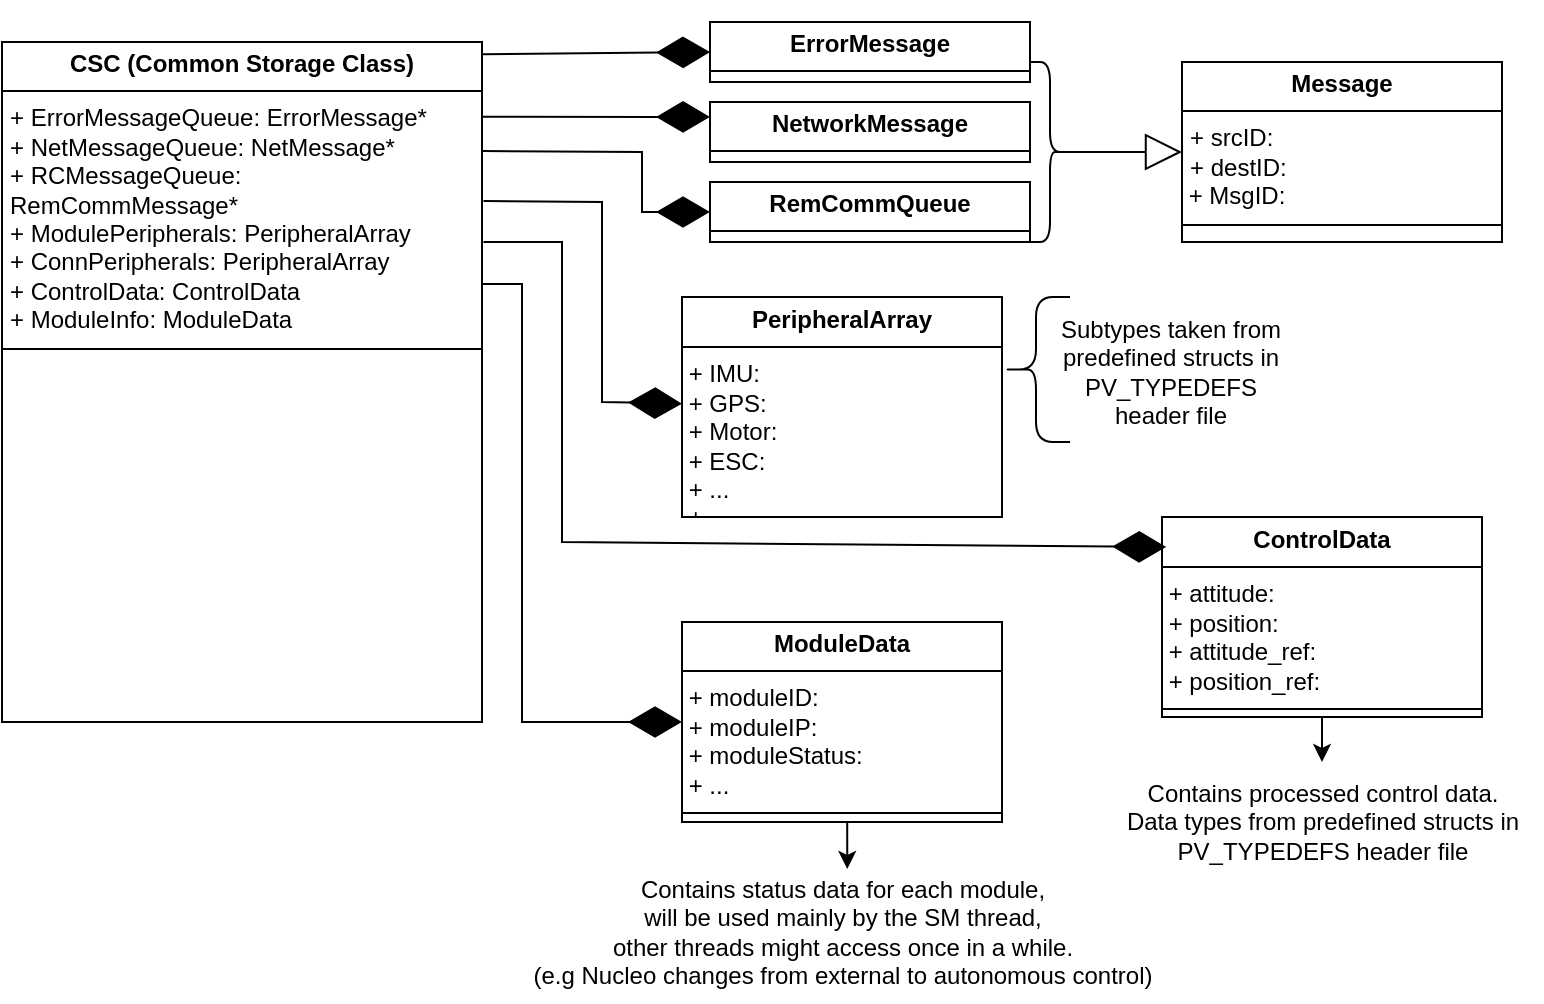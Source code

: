 <mxfile version="24.2.0" type="github" pages="6">
  <diagram name="CSC definition and subtypes" id="2Nh_JvC0yA2vxxtU7yLp">
    <mxGraphModel dx="1120" dy="483" grid="1" gridSize="10" guides="1" tooltips="1" connect="1" arrows="1" fold="1" page="1" pageScale="1" pageWidth="827" pageHeight="1169" math="0" shadow="0">
      <root>
        <mxCell id="WIyWlLk6GJQsqaUBKTNV-0" />
        <mxCell id="WIyWlLk6GJQsqaUBKTNV-1" parent="WIyWlLk6GJQsqaUBKTNV-0" />
        <mxCell id="l7K-RxERl23T6yNKlo_M-5" value="&lt;p style=&quot;margin:0px;margin-top:4px;text-align:center;&quot;&gt;&lt;b&gt;CSC (Common Storage Class)&lt;br&gt;&lt;/b&gt;&lt;/p&gt;&lt;hr size=&quot;1&quot; style=&quot;border-style:solid;&quot;&gt;&lt;p style=&quot;margin:0px;margin-left:4px;&quot;&gt;+ ErrorMessageQueue: ErrorMessage*&lt;/p&gt;&lt;p style=&quot;margin:0px;margin-left:4px;&quot;&gt;+ NetMessageQueue: NetMessage*&lt;/p&gt;&lt;p style=&quot;margin:0px;margin-left:4px;&quot;&gt;+ RCMessageQueue:&amp;nbsp; RemCommMessage*&lt;br&gt;&lt;/p&gt;&lt;p style=&quot;margin:0px;margin-left:4px;&quot;&gt;+ ModulePeripherals: PeripheralArray&lt;/p&gt;&lt;p style=&quot;margin:0px;margin-left:4px;&quot;&gt;+ ConnPeripherals: PeripheralArray&lt;/p&gt;&lt;p style=&quot;margin:0px;margin-left:4px;&quot;&gt;+ ControlData: ControlData&lt;br&gt;&lt;/p&gt;&lt;p style=&quot;margin:0px;margin-left:4px;&quot;&gt;+ ModuleInfo: ModuleData &lt;br&gt;&lt;/p&gt;&lt;hr size=&quot;1&quot; style=&quot;border-style:solid;&quot;&gt;&lt;p style=&quot;margin:0px;margin-left:4px;&quot;&gt;&lt;br&gt;&lt;/p&gt;&lt;p style=&quot;margin:0px;margin-left:4px;&quot;&gt;&lt;br&gt;&lt;/p&gt;" style="verticalAlign=top;align=left;overflow=fill;html=1;whiteSpace=wrap;" parent="WIyWlLk6GJQsqaUBKTNV-1" vertex="1">
          <mxGeometry x="60" y="140" width="240" height="340" as="geometry" />
        </mxCell>
        <mxCell id="l7K-RxERl23T6yNKlo_M-6" value="&lt;p style=&quot;margin:0px;margin-top:4px;text-align:center;&quot;&gt;&lt;b&gt;ErrorMessage&lt;/b&gt;&lt;/p&gt;&lt;hr size=&quot;1&quot; style=&quot;border-style:solid;&quot;&gt;&lt;br&gt;&lt;br&gt;&lt;hr size=&quot;1&quot; style=&quot;border-style:solid;&quot;&gt;" style="verticalAlign=top;align=left;overflow=fill;html=1;whiteSpace=wrap;" parent="WIyWlLk6GJQsqaUBKTNV-1" vertex="1">
          <mxGeometry x="414" y="130" width="160" height="30" as="geometry" />
        </mxCell>
        <mxCell id="l7K-RxERl23T6yNKlo_M-7" value="&lt;p style=&quot;margin:0px;margin-top:4px;text-align:center;&quot;&gt;&lt;b&gt;NetworkMessage&lt;/b&gt;&lt;/p&gt;&lt;hr size=&quot;1&quot; style=&quot;border-style:solid;&quot;&gt;&lt;p style=&quot;margin:0px;margin-left:4px;&quot;&gt;&lt;br&gt;&lt;/p&gt;&lt;hr size=&quot;1&quot; style=&quot;border-style:solid;&quot;&gt;&lt;p style=&quot;margin:0px;margin-left:4px;&quot;&gt;&lt;br&gt;&lt;/p&gt;" style="verticalAlign=top;align=left;overflow=fill;html=1;whiteSpace=wrap;" parent="WIyWlLk6GJQsqaUBKTNV-1" vertex="1">
          <mxGeometry x="414" y="170" width="160" height="30" as="geometry" />
        </mxCell>
        <mxCell id="l7K-RxERl23T6yNKlo_M-8" value="&lt;p style=&quot;margin:0px;margin-top:4px;text-align:center;&quot;&gt;&lt;b&gt;Message&lt;/b&gt;&lt;/p&gt;&lt;hr size=&quot;1&quot; style=&quot;border-style:solid;&quot;&gt;&lt;p style=&quot;margin:0px;margin-left:4px;&quot;&gt;+ srcID:&lt;/p&gt;&lt;p style=&quot;margin:0px;margin-left:4px;&quot;&gt;+ destID: &lt;br&gt;&lt;/p&gt;&lt;div&gt;&amp;nbsp;+ MsgID: &lt;br&gt;&lt;/div&gt;&lt;p style=&quot;margin:0px;margin-left:4px;&quot;&gt;&lt;/p&gt;&lt;hr size=&quot;1&quot; style=&quot;border-style:solid;&quot;&gt;&lt;p style=&quot;margin:0px;margin-left:4px;&quot;&gt;+ method(): Type&lt;/p&gt;" style="verticalAlign=top;align=left;overflow=fill;html=1;whiteSpace=wrap;" parent="WIyWlLk6GJQsqaUBKTNV-1" vertex="1">
          <mxGeometry x="650" y="150" width="160" height="90" as="geometry" />
        </mxCell>
        <mxCell id="l7K-RxERl23T6yNKlo_M-9" value="" style="shape=curlyBracket;whiteSpace=wrap;html=1;rounded=1;flipH=1;labelPosition=right;verticalLabelPosition=middle;align=left;verticalAlign=middle;" parent="WIyWlLk6GJQsqaUBKTNV-1" vertex="1">
          <mxGeometry x="574" y="150" width="20" height="90" as="geometry" />
        </mxCell>
        <mxCell id="l7K-RxERl23T6yNKlo_M-10" value="&lt;div&gt;&lt;br&gt;&lt;/div&gt;&lt;div&gt;&lt;br&gt;&lt;/div&gt;" style="endArrow=block;endSize=16;endFill=0;html=1;rounded=0;exitX=0.1;exitY=0.5;exitDx=0;exitDy=0;exitPerimeter=0;entryX=0;entryY=0.5;entryDx=0;entryDy=0;" parent="WIyWlLk6GJQsqaUBKTNV-1" source="l7K-RxERl23T6yNKlo_M-9" target="l7K-RxERl23T6yNKlo_M-8" edge="1">
          <mxGeometry width="160" relative="1" as="geometry">
            <mxPoint x="590" y="190" as="sourcePoint" />
            <mxPoint x="750" y="190" as="targetPoint" />
          </mxGeometry>
        </mxCell>
        <mxCell id="l7K-RxERl23T6yNKlo_M-11" value="" style="endArrow=diamondThin;endFill=1;endSize=24;html=1;rounded=0;entryX=0;entryY=0.5;entryDx=0;entryDy=0;exitX=1.002;exitY=0.018;exitDx=0;exitDy=0;exitPerimeter=0;" parent="WIyWlLk6GJQsqaUBKTNV-1" source="l7K-RxERl23T6yNKlo_M-5" target="l7K-RxERl23T6yNKlo_M-6" edge="1">
          <mxGeometry width="160" relative="1" as="geometry">
            <mxPoint x="310" y="175" as="sourcePoint" />
            <mxPoint x="470" y="180" as="targetPoint" />
          </mxGeometry>
        </mxCell>
        <mxCell id="l7K-RxERl23T6yNKlo_M-12" value="" style="endArrow=diamondThin;endFill=1;endSize=24;html=1;rounded=0;entryX=0;entryY=0.25;entryDx=0;entryDy=0;exitX=1;exitY=0.11;exitDx=0;exitDy=0;exitPerimeter=0;" parent="WIyWlLk6GJQsqaUBKTNV-1" source="l7K-RxERl23T6yNKlo_M-5" target="l7K-RxERl23T6yNKlo_M-7" edge="1">
          <mxGeometry width="160" relative="1" as="geometry">
            <mxPoint x="310" y="208" as="sourcePoint" />
            <mxPoint x="410" y="210" as="targetPoint" />
          </mxGeometry>
        </mxCell>
        <mxCell id="l7K-RxERl23T6yNKlo_M-14" value="" style="endArrow=diamondThin;endFill=1;endSize=24;html=1;rounded=0;exitX=1.003;exitY=0.234;exitDx=0;exitDy=0;exitPerimeter=0;" parent="WIyWlLk6GJQsqaUBKTNV-1" source="l7K-RxERl23T6yNKlo_M-5" target="l7K-RxERl23T6yNKlo_M-15" edge="1">
          <mxGeometry width="160" relative="1" as="geometry">
            <mxPoint x="330" y="220" as="sourcePoint" />
            <mxPoint x="410" y="310" as="targetPoint" />
            <Array as="points">
              <mxPoint x="360" y="220" />
              <mxPoint x="360" y="320" />
            </Array>
          </mxGeometry>
        </mxCell>
        <mxCell id="l7K-RxERl23T6yNKlo_M-15" value="&lt;p style=&quot;margin:0px;margin-top:4px;text-align:center;&quot;&gt;&lt;b&gt;PeripheralArray&lt;/b&gt;&lt;/p&gt;&lt;hr size=&quot;1&quot; style=&quot;border-style:solid;&quot;&gt;&lt;div&gt;&amp;nbsp;+ IMU:&lt;/div&gt;&lt;div&gt;&amp;nbsp;+ GPS:&lt;/div&gt;&lt;div&gt;&amp;nbsp;+ Motor:&lt;/div&gt;&lt;div&gt;&amp;nbsp;+ ESC:&lt;/div&gt;&lt;div&gt;&amp;nbsp;+ ...&lt;/div&gt;&lt;div&gt;&amp;nbsp;+ &lt;br&gt;&lt;/div&gt;&lt;p style=&quot;margin:0px;margin-left:4px;&quot;&gt;&lt;/p&gt;&lt;hr size=&quot;1&quot; style=&quot;border-style:solid;&quot;&gt;&lt;p style=&quot;margin:0px;margin-left:4px;&quot;&gt;&lt;br&gt;&lt;/p&gt;" style="verticalAlign=top;align=left;overflow=fill;html=1;whiteSpace=wrap;" parent="WIyWlLk6GJQsqaUBKTNV-1" vertex="1">
          <mxGeometry x="400" y="267.5" width="160" height="110" as="geometry" />
        </mxCell>
        <mxCell id="l7K-RxERl23T6yNKlo_M-19" value="" style="shape=curlyBracket;whiteSpace=wrap;html=1;rounded=1;labelPosition=left;verticalLabelPosition=middle;align=right;verticalAlign=middle;size=0.5;" parent="WIyWlLk6GJQsqaUBKTNV-1" vertex="1">
          <mxGeometry x="560" y="267.5" width="34" height="72.5" as="geometry" />
        </mxCell>
        <mxCell id="l7K-RxERl23T6yNKlo_M-20" value="&lt;div&gt;Subtypes taken from&lt;/div&gt;&lt;div&gt;&amp;nbsp;predefined structs in&amp;nbsp;&lt;/div&gt;&lt;div&gt;PV_TYPEDEFS&lt;/div&gt;&lt;div&gt;header file&lt;br&gt;&lt;/div&gt;" style="text;html=1;align=center;verticalAlign=middle;resizable=0;points=[];autosize=1;strokeColor=none;fillColor=none;" parent="WIyWlLk6GJQsqaUBKTNV-1" vertex="1">
          <mxGeometry x="574" y="270" width="140" height="70" as="geometry" />
        </mxCell>
        <mxCell id="Udg665Z1RPoZecXriA0P-5" style="edgeStyle=orthogonalEdgeStyle;rounded=0;orthogonalLoop=1;jettySize=auto;html=1;exitX=0.5;exitY=1;exitDx=0;exitDy=0;" parent="WIyWlLk6GJQsqaUBKTNV-1" source="Udg665Z1RPoZecXriA0P-2" target="Udg665Z1RPoZecXriA0P-4" edge="1">
          <mxGeometry relative="1" as="geometry" />
        </mxCell>
        <mxCell id="Udg665Z1RPoZecXriA0P-2" value="&lt;p style=&quot;margin:0px;margin-top:4px;text-align:center;&quot;&gt;&lt;b&gt;ControlData&lt;/b&gt;&lt;/p&gt;&lt;hr size=&quot;1&quot; style=&quot;border-style:solid;&quot;&gt;&lt;div&gt;&amp;nbsp;+ attitude:&lt;/div&gt;&lt;div&gt;&amp;nbsp;+ position:&lt;/div&gt;&lt;div&gt;&amp;nbsp;+ attitude_ref:&lt;/div&gt;&lt;div&gt;&amp;nbsp;+ position_ref: &lt;br&gt;&lt;/div&gt;&lt;hr size=&quot;1&quot; style=&quot;border-style:solid;&quot;&gt;" style="verticalAlign=top;align=left;overflow=fill;html=1;whiteSpace=wrap;" parent="WIyWlLk6GJQsqaUBKTNV-1" vertex="1">
          <mxGeometry x="640" y="377.5" width="160" height="100" as="geometry" />
        </mxCell>
        <mxCell id="Udg665Z1RPoZecXriA0P-3" value="&lt;p style=&quot;margin:0px;margin-top:4px;text-align:center;&quot;&gt;&lt;b&gt;ModuleData&lt;/b&gt;&lt;/p&gt;&lt;hr size=&quot;1&quot; style=&quot;border-style:solid;&quot;&gt;&lt;div&gt;&amp;nbsp;+ moduleID:&lt;/div&gt;&lt;div&gt;&amp;nbsp;+ moduleIP:&lt;/div&gt;&lt;div&gt;&amp;nbsp;+ moduleStatus:&lt;/div&gt;&lt;div&gt;&amp;nbsp;+ ...&lt;br&gt;&lt;/div&gt;&lt;hr size=&quot;1&quot; style=&quot;border-style:solid;&quot;&gt;" style="verticalAlign=top;align=left;overflow=fill;html=1;whiteSpace=wrap;" parent="WIyWlLk6GJQsqaUBKTNV-1" vertex="1">
          <mxGeometry x="400" y="430" width="160" height="100" as="geometry" />
        </mxCell>
        <mxCell id="Udg665Z1RPoZecXriA0P-4" value="&lt;div&gt;Contains processed control data.&lt;/div&gt;&lt;div&gt;Data types from predefined structs in&lt;/div&gt;&lt;div&gt;PV_TYPEDEFS header file&lt;br&gt;&lt;/div&gt;" style="text;html=1;align=center;verticalAlign=middle;resizable=0;points=[];autosize=1;strokeColor=none;fillColor=none;" parent="WIyWlLk6GJQsqaUBKTNV-1" vertex="1">
          <mxGeometry x="610" y="500" width="220" height="60" as="geometry" />
        </mxCell>
        <mxCell id="Udg665Z1RPoZecXriA0P-6" value="&lt;div&gt;Contains status data for each module,&lt;/div&gt;&lt;div&gt;will be used mainly by the SM thread,&lt;/div&gt;&lt;div&gt;other threads might access once in a while.&lt;br&gt;&lt;/div&gt;&lt;div&gt;(e.g Nucleo changes from external to autonomous control)&lt;br&gt;&lt;/div&gt;" style="text;html=1;align=center;verticalAlign=middle;resizable=0;points=[];autosize=1;strokeColor=none;fillColor=none;" parent="WIyWlLk6GJQsqaUBKTNV-1" vertex="1">
          <mxGeometry x="315" y="550" width="330" height="70" as="geometry" />
        </mxCell>
        <mxCell id="Udg665Z1RPoZecXriA0P-7" style="edgeStyle=orthogonalEdgeStyle;rounded=0;orthogonalLoop=1;jettySize=auto;html=1;exitX=0.5;exitY=1;exitDx=0;exitDy=0;entryX=0.508;entryY=0.05;entryDx=0;entryDy=0;entryPerimeter=0;" parent="WIyWlLk6GJQsqaUBKTNV-1" source="Udg665Z1RPoZecXriA0P-3" target="Udg665Z1RPoZecXriA0P-6" edge="1">
          <mxGeometry relative="1" as="geometry" />
        </mxCell>
        <mxCell id="Udg665Z1RPoZecXriA0P-8" value="" style="endArrow=diamondThin;endFill=1;endSize=24;html=1;rounded=0;exitX=1.001;exitY=0.356;exitDx=0;exitDy=0;exitPerimeter=0;" parent="WIyWlLk6GJQsqaUBKTNV-1" source="l7K-RxERl23T6yNKlo_M-5" target="Udg665Z1RPoZecXriA0P-3" edge="1">
          <mxGeometry width="160" relative="1" as="geometry">
            <mxPoint x="320" y="260" as="sourcePoint" />
            <mxPoint x="400" y="479" as="targetPoint" />
            <Array as="points">
              <mxPoint x="320" y="261" />
              <mxPoint x="320" y="480" />
            </Array>
          </mxGeometry>
        </mxCell>
        <mxCell id="Udg665Z1RPoZecXriA0P-9" value="" style="endArrow=diamondThin;endFill=1;endSize=24;html=1;rounded=0;exitX=1.003;exitY=0.294;exitDx=0;exitDy=0;exitPerimeter=0;entryX=0.013;entryY=0.15;entryDx=0;entryDy=0;entryPerimeter=0;" parent="WIyWlLk6GJQsqaUBKTNV-1" source="l7K-RxERl23T6yNKlo_M-5" target="Udg665Z1RPoZecXriA0P-2" edge="1">
          <mxGeometry width="160" relative="1" as="geometry">
            <mxPoint x="320" y="240" as="sourcePoint" />
            <mxPoint x="640" y="390" as="targetPoint" />
            <Array as="points">
              <mxPoint x="340" y="240" />
              <mxPoint x="340" y="390" />
            </Array>
          </mxGeometry>
        </mxCell>
        <mxCell id="eVF_K4jchz-REI7vbjI2-5" value="" style="endArrow=diamondThin;endFill=1;endSize=24;html=1;rounded=0;entryX=0;entryY=0.5;entryDx=0;entryDy=0;exitX=1;exitY=0.11;exitDx=0;exitDy=0;exitPerimeter=0;" parent="WIyWlLk6GJQsqaUBKTNV-1" edge="1">
          <mxGeometry width="160" relative="1" as="geometry">
            <mxPoint x="300" y="194.5" as="sourcePoint" />
            <mxPoint x="414" y="225" as="targetPoint" />
            <Array as="points">
              <mxPoint x="380" y="195" />
              <mxPoint x="380" y="225" />
            </Array>
          </mxGeometry>
        </mxCell>
        <mxCell id="8f1HhgUgGt0EVGmBJj3K-0" value="&lt;p style=&quot;margin:0px;margin-top:4px;text-align:center;&quot;&gt;&lt;b&gt;RemCommQueue&lt;/b&gt;&lt;br&gt;&lt;/p&gt;&lt;hr size=&quot;1&quot; style=&quot;border-style:solid;&quot;&gt;&lt;br&gt;&lt;hr size=&quot;1&quot; style=&quot;border-style:solid;&quot;&gt;" style="verticalAlign=top;align=left;overflow=fill;html=1;whiteSpace=wrap;" parent="WIyWlLk6GJQsqaUBKTNV-1" vertex="1">
          <mxGeometry x="414" y="210" width="160" height="30" as="geometry" />
        </mxCell>
      </root>
    </mxGraphModel>
  </diagram>
  <diagram name="CSC/Periph Sensor Flow" id="tePrMRBNlxEbdDb3jae0">
    <mxGraphModel dx="1120" dy="483" grid="1" gridSize="10" guides="1" tooltips="1" connect="1" arrows="1" fold="1" page="1" pageScale="1" pageWidth="850" pageHeight="1100" math="0" shadow="0">
      <root>
        <mxCell id="0" />
        <mxCell id="1" parent="0" />
        <mxCell id="Iis4VeSAXxCk1g6_AX3N-1" value="&lt;div&gt;VANT main()&lt;/div&gt;&lt;div&gt;THREAD&lt;br&gt;&lt;/div&gt;" style="shape=umlLifeline;perimeter=lifelinePerimeter;whiteSpace=wrap;html=1;container=1;dropTarget=0;collapsible=0;recursiveResize=0;outlineConnect=0;portConstraint=eastwest;newEdgeStyle={&quot;curved&quot;:0,&quot;rounded&quot;:0};" parent="1" vertex="1">
          <mxGeometry x="160" y="50" width="100" height="410" as="geometry" />
        </mxCell>
        <mxCell id="Iis4VeSAXxCk1g6_AX3N-3" value="" style="html=1;points=[[0,0,0,0,5],[0,1,0,0,-5],[1,0,0,0,5],[1,1,0,0,-5]];perimeter=orthogonalPerimeter;outlineConnect=0;targetShapes=umlLifeline;portConstraint=eastwest;newEdgeStyle={&quot;curved&quot;:0,&quot;rounded&quot;:0};" parent="Iis4VeSAXxCk1g6_AX3N-1" vertex="1">
          <mxGeometry x="45" y="50" width="10" height="30" as="geometry" />
        </mxCell>
        <mxCell id="gS9vJ1seBDyMZb49ZUU1-1" style="edgeStyle=orthogonalEdgeStyle;rounded=0;orthogonalLoop=1;jettySize=auto;html=1;curved=0;exitX=0;exitY=0;exitDx=0;exitDy=5;exitPerimeter=0;entryX=0;entryY=1;entryDx=0;entryDy=-5;entryPerimeter=0;" parent="Iis4VeSAXxCk1g6_AX3N-1" source="Iis4VeSAXxCk1g6_AX3N-3" target="Iis4VeSAXxCk1g6_AX3N-3" edge="1">
          <mxGeometry relative="1" as="geometry">
            <mxPoint x="-60" y="90" as="targetPoint" />
            <Array as="points">
              <mxPoint x="20" y="55" />
              <mxPoint x="20" y="75" />
            </Array>
          </mxGeometry>
        </mxCell>
        <mxCell id="gS9vJ1seBDyMZb49ZUU1-4" value="&lt;div&gt;&lt;br&gt;&lt;/div&gt;&lt;div&gt;cscObj = CSC*&lt;/div&gt;" style="edgeLabel;html=1;align=center;verticalAlign=middle;resizable=0;points=[];" parent="gS9vJ1seBDyMZb49ZUU1-1" vertex="1" connectable="0">
          <mxGeometry x="0.086" y="-1" relative="1" as="geometry">
            <mxPoint x="-49" y="-3" as="offset" />
          </mxGeometry>
        </mxCell>
        <mxCell id="gS9vJ1seBDyMZb49ZUU1-15" value="" style="html=1;points=[[0,0,0,0,5],[0,1,0,0,-5],[1,0,0,0,5],[1,1,0,0,-5]];perimeter=orthogonalPerimeter;outlineConnect=0;targetShapes=umlLifeline;portConstraint=eastwest;newEdgeStyle={&quot;curved&quot;:0,&quot;rounded&quot;:0};" parent="Iis4VeSAXxCk1g6_AX3N-1" vertex="1">
          <mxGeometry x="45" y="190" width="10" height="30" as="geometry" />
        </mxCell>
        <mxCell id="gS9vJ1seBDyMZb49ZUU1-17" style="edgeStyle=orthogonalEdgeStyle;rounded=0;orthogonalLoop=1;jettySize=auto;html=1;curved=0;exitX=0;exitY=0;exitDx=0;exitDy=5;exitPerimeter=0;entryX=0;entryY=1;entryDx=0;entryDy=-5;entryPerimeter=0;" parent="Iis4VeSAXxCk1g6_AX3N-1" edge="1">
          <mxGeometry relative="1" as="geometry">
            <mxPoint x="45" y="200" as="sourcePoint" />
            <mxPoint x="45" y="220" as="targetPoint" />
            <Array as="points">
              <mxPoint x="20" y="200" />
              <mxPoint x="20" y="220" />
            </Array>
          </mxGeometry>
        </mxCell>
        <mxCell id="gS9vJ1seBDyMZb49ZUU1-18" value="&lt;div&gt;Initialize threads&lt;/div&gt;&lt;div&gt;passing (cscObj)&lt;br&gt;&lt;/div&gt;" style="edgeLabel;html=1;align=center;verticalAlign=middle;resizable=0;points=[];" parent="gS9vJ1seBDyMZb49ZUU1-17" vertex="1" connectable="0">
          <mxGeometry x="0.086" y="-1" relative="1" as="geometry">
            <mxPoint x="-49" y="-3" as="offset" />
          </mxGeometry>
        </mxCell>
        <mxCell id="sa6Unr7qJ-R0pB3mZq6G-19" value="" style="html=1;points=[[0,0,0,0,5],[0,1,0,0,-5],[1,0,0,0,5],[1,1,0,0,-5]];perimeter=orthogonalPerimeter;outlineConnect=0;targetShapes=umlLifeline;portConstraint=eastwest;newEdgeStyle={&quot;curved&quot;:0,&quot;rounded&quot;:0};" parent="Iis4VeSAXxCk1g6_AX3N-1" vertex="1">
          <mxGeometry x="45" y="120" width="10" height="40" as="geometry" />
        </mxCell>
        <mxCell id="sa6Unr7qJ-R0pB3mZq6G-20" value="CSC.InitSensors()" style="html=1;align=left;spacingLeft=2;endArrow=block;rounded=0;edgeStyle=orthogonalEdgeStyle;curved=0;rounded=0;exitX=0;exitY=0;exitDx=0;exitDy=5;exitPerimeter=0;" parent="Iis4VeSAXxCk1g6_AX3N-1" source="sa6Unr7qJ-R0pB3mZq6G-19" edge="1">
          <mxGeometry x="0.053" y="-100" relative="1" as="geometry">
            <mxPoint x="55" y="125" as="sourcePoint" />
            <Array as="points">
              <mxPoint x="10" y="125" />
              <mxPoint x="10" y="155" />
            </Array>
            <mxPoint x="40" y="155" as="targetPoint" />
            <mxPoint as="offset" />
          </mxGeometry>
        </mxCell>
        <mxCell id="Iis4VeSAXxCk1g6_AX3N-2" value="CSC" style="shape=umlLifeline;perimeter=lifelinePerimeter;whiteSpace=wrap;html=1;container=1;dropTarget=0;collapsible=0;recursiveResize=0;outlineConnect=0;portConstraint=eastwest;newEdgeStyle={&quot;curved&quot;:0,&quot;rounded&quot;:0};" parent="1" vertex="1">
          <mxGeometry x="295" y="50" width="100" height="470" as="geometry" />
        </mxCell>
        <mxCell id="gS9vJ1seBDyMZb49ZUU1-5" value="" style="html=1;points=[[0,0,0,0,5],[0,1,0,0,-5],[1,0,0,0,5],[1,1,0,0,-5]];perimeter=orthogonalPerimeter;outlineConnect=0;targetShapes=umlLifeline;portConstraint=eastwest;newEdgeStyle={&quot;curved&quot;:0,&quot;rounded&quot;:0};" parent="Iis4VeSAXxCk1g6_AX3N-2" vertex="1">
          <mxGeometry x="45" y="70" width="10" height="20" as="geometry" />
        </mxCell>
        <mxCell id="sa6Unr7qJ-R0pB3mZq6G-23" value="" style="html=1;points=[[0,0,0,0,5],[0,1,0,0,-5],[1,0,0,0,5],[1,1,0,0,-5]];perimeter=orthogonalPerimeter;outlineConnect=0;targetShapes=umlLifeline;portConstraint=eastwest;newEdgeStyle={&quot;curved&quot;:0,&quot;rounded&quot;:0};" parent="Iis4VeSAXxCk1g6_AX3N-2" vertex="1">
          <mxGeometry x="45" y="160" width="10" height="30" as="geometry" />
        </mxCell>
        <mxCell id="Iis4VeSAXxCk1g6_AX3N-4" value="&lt;div&gt;IN main()&lt;/div&gt;THREAD" style="shape=umlLifeline;perimeter=lifelinePerimeter;whiteSpace=wrap;html=1;container=1;dropTarget=0;collapsible=0;recursiveResize=0;outlineConnect=0;portConstraint=eastwest;newEdgeStyle={&quot;curved&quot;:0,&quot;rounded&quot;:0};" parent="1" vertex="1">
          <mxGeometry x="570" y="50" width="100" height="470" as="geometry" />
        </mxCell>
        <mxCell id="gS9vJ1seBDyMZb49ZUU1-21" value="" style="html=1;points=[[0,0,0,0,5],[0,1,0,0,-5],[1,0,0,0,5],[1,1,0,0,-5]];perimeter=orthogonalPerimeter;outlineConnect=0;targetShapes=umlLifeline;portConstraint=eastwest;newEdgeStyle={&quot;curved&quot;:0,&quot;rounded&quot;:0};" parent="Iis4VeSAXxCk1g6_AX3N-4" vertex="1">
          <mxGeometry x="43" y="300" width="10" height="50" as="geometry" />
        </mxCell>
        <mxCell id="sa6Unr7qJ-R0pB3mZq6G-7" style="edgeStyle=orthogonalEdgeStyle;rounded=0;orthogonalLoop=1;jettySize=auto;html=1;curved=0;elbow=vertical;" parent="Iis4VeSAXxCk1g6_AX3N-4" source="gS9vJ1seBDyMZb49ZUU1-21" target="gS9vJ1seBDyMZb49ZUU1-21" edge="1">
          <mxGeometry relative="1" as="geometry" />
        </mxCell>
        <mxCell id="sa6Unr7qJ-R0pB3mZq6G-8" value="CSC.updateSensor(ID, data)" style="edgeLabel;html=1;align=center;verticalAlign=middle;resizable=0;points=[];" parent="sa6Unr7qJ-R0pB3mZq6G-7" vertex="1" connectable="0">
          <mxGeometry x="0.205" y="3" relative="1" as="geometry">
            <mxPoint x="72" y="-6" as="offset" />
          </mxGeometry>
        </mxCell>
        <mxCell id="gS9vJ1seBDyMZb49ZUU1-2" value="&lt;div&gt;PeripheralArray:&lt;/div&gt;&lt;div&gt;ModuleSensors&lt;/div&gt;" style="shape=umlLifeline;perimeter=lifelinePerimeter;whiteSpace=wrap;html=1;container=1;dropTarget=0;collapsible=0;recursiveResize=0;outlineConnect=0;portConstraint=eastwest;newEdgeStyle={&quot;curved&quot;:0,&quot;rounded&quot;:0};" parent="1" vertex="1">
          <mxGeometry x="430" y="50" width="90" height="470" as="geometry" />
        </mxCell>
        <mxCell id="gS9vJ1seBDyMZb49ZUU1-12" value="" style="html=1;points=[[0,0,0,0,5],[0,1,0,0,-5],[1,0,0,0,5],[1,1,0,0,-5]];perimeter=orthogonalPerimeter;outlineConnect=0;targetShapes=umlLifeline;portConstraint=eastwest;newEdgeStyle={&quot;curved&quot;:0,&quot;rounded&quot;:0};" parent="gS9vJ1seBDyMZb49ZUU1-2" vertex="1">
          <mxGeometry x="45" y="80" width="10" height="20" as="geometry" />
        </mxCell>
        <mxCell id="gS9vJ1seBDyMZb49ZUU1-19" value="" style="html=1;points=[[0,0,0,0,5],[0,1,0,0,-5],[1,0,0,0,5],[1,1,0,0,-5]];perimeter=orthogonalPerimeter;outlineConnect=0;targetShapes=umlLifeline;portConstraint=eastwest;newEdgeStyle={&quot;curved&quot;:0,&quot;rounded&quot;:0};" parent="gS9vJ1seBDyMZb49ZUU1-2" vertex="1">
          <mxGeometry x="185" y="210" width="10" height="70" as="geometry" />
        </mxCell>
        <mxCell id="GZjq9VECLdOtcSL6J4F3-3" value="" style="html=1;points=[[0,0,0,0,5],[0,1,0,0,-5],[1,0,0,0,5],[1,1,0,0,-5]];perimeter=orthogonalPerimeter;outlineConnect=0;targetShapes=umlLifeline;portConstraint=eastwest;newEdgeStyle={&quot;curved&quot;:0,&quot;rounded&quot;:0};" parent="gS9vJ1seBDyMZb49ZUU1-2" vertex="1">
          <mxGeometry x="35" y="170" width="10" height="20" as="geometry" />
        </mxCell>
        <mxCell id="gS9vJ1seBDyMZb49ZUU1-6" value="Default Init" style="html=1;verticalAlign=bottom;endArrow=block;curved=0;rounded=0;entryX=0;entryY=0;entryDx=0;entryDy=5;exitX=1;exitY=1;exitDx=0;exitDy=-5;exitPerimeter=0;" parent="1" source="Iis4VeSAXxCk1g6_AX3N-3" target="gS9vJ1seBDyMZb49ZUU1-5" edge="1">
          <mxGeometry relative="1" as="geometry">
            <mxPoint x="220" y="235" as="sourcePoint" />
          </mxGeometry>
        </mxCell>
        <mxCell id="gS9vJ1seBDyMZb49ZUU1-13" value="Default Init" style="html=1;verticalAlign=bottom;endArrow=block;curved=0;rounded=0;entryX=0;entryY=0;entryDx=0;entryDy=5;exitX=1;exitY=1;exitDx=0;exitDy=-5;exitPerimeter=0;" parent="1" source="gS9vJ1seBDyMZb49ZUU1-5" target="gS9vJ1seBDyMZb49ZUU1-12" edge="1">
          <mxGeometry relative="1" as="geometry">
            <mxPoint x="350" y="250" as="sourcePoint" />
          </mxGeometry>
        </mxCell>
        <mxCell id="sa6Unr7qJ-R0pB3mZq6G-15" value="return value" style="html=1;verticalAlign=bottom;endArrow=open;dashed=1;endSize=8;curved=0;rounded=0;" parent="1" source="Iis4VeSAXxCk1g6_AX3N-2" edge="1">
          <mxGeometry relative="1" as="geometry">
            <mxPoint x="480" y="450" as="sourcePoint" />
            <mxPoint x="619.5" y="449" as="targetPoint" />
          </mxGeometry>
        </mxCell>
        <mxCell id="sa6Unr7qJ-R0pB3mZq6G-16" value="&lt;div&gt;Sem.,&lt;/div&gt;&lt;div&gt;producer&lt;br&gt;&lt;/div&gt;" style="shape=umlFrame;whiteSpace=wrap;html=1;pointerEvents=0;" parent="1" vertex="1">
          <mxGeometry x="300" y="350" width="100" height="130" as="geometry" />
        </mxCell>
        <mxCell id="sa6Unr7qJ-R0pB3mZq6G-1" value="initialize thread" style="html=1;verticalAlign=bottom;endArrow=block;curved=0;rounded=0;" parent="1" edge="1">
          <mxGeometry width="80" relative="1" as="geometry">
            <mxPoint x="210" y="270" as="sourcePoint" />
            <mxPoint x="620" y="270" as="targetPoint" />
          </mxGeometry>
        </mxCell>
        <mxCell id="sa6Unr7qJ-R0pB3mZq6G-22" value="" style="html=1;verticalAlign=bottom;endArrow=block;curved=0;rounded=0;" parent="1" target="sa6Unr7qJ-R0pB3mZq6G-23" edge="1">
          <mxGeometry width="80" relative="1" as="geometry">
            <mxPoint x="210" y="210" as="sourcePoint" />
            <mxPoint x="480" y="210" as="targetPoint" />
          </mxGeometry>
        </mxCell>
        <mxCell id="sa6Unr7qJ-R0pB3mZq6G-26" value="Initialize sensors from main() data" style="edgeLabel;html=1;align=center;verticalAlign=middle;resizable=0;points=[];" parent="sa6Unr7qJ-R0pB3mZq6G-22" vertex="1" connectable="0">
          <mxGeometry x="-0.141" relative="1" as="geometry">
            <mxPoint x="44" y="-20" as="offset" />
          </mxGeometry>
        </mxCell>
        <mxCell id="sa6Unr7qJ-R0pB3mZq6G-24" value="return" style="html=1;verticalAlign=bottom;endArrow=open;dashed=1;endSize=8;curved=0;rounded=0;" parent="1" target="Iis4VeSAXxCk1g6_AX3N-1" edge="1">
          <mxGeometry x="0.459" relative="1" as="geometry">
            <mxPoint x="470" y="240" as="sourcePoint" />
            <mxPoint x="390" y="240" as="targetPoint" />
            <mxPoint as="offset" />
          </mxGeometry>
        </mxCell>
        <mxCell id="IJvuCiw6cCDRYnplkxjH-1" value="loop" style="shape=umlFrame;whiteSpace=wrap;html=1;pointerEvents=0;" parent="1" vertex="1">
          <mxGeometry x="280" y="290" width="390" height="200" as="geometry" />
        </mxCell>
        <mxCell id="GZjq9VECLdOtcSL6J4F3-1" style="edgeStyle=orthogonalEdgeStyle;rounded=0;orthogonalLoop=1;jettySize=auto;html=1;curved=0;exitX=1;exitY=1;exitDx=0;exitDy=-5;exitPerimeter=0;" parent="1" source="gS9vJ1seBDyMZb49ZUU1-19" edge="1">
          <mxGeometry relative="1" as="geometry">
            <mxPoint x="620" y="350" as="targetPoint" />
            <Array as="points">
              <mxPoint x="625" y="310" />
              <mxPoint x="650" y="310" />
              <mxPoint x="650" y="350" />
            </Array>
          </mxGeometry>
        </mxCell>
        <mxCell id="GZjq9VECLdOtcSL6J4F3-2" value="&lt;div&gt;Input data&lt;/div&gt;&lt;div&gt;from sensor&lt;br&gt;&lt;/div&gt;" style="edgeLabel;html=1;align=center;verticalAlign=middle;resizable=0;points=[];" parent="GZjq9VECLdOtcSL6J4F3-1" vertex="1" connectable="0">
          <mxGeometry x="-0.213" y="4" relative="1" as="geometry">
            <mxPoint x="16" y="15" as="offset" />
          </mxGeometry>
        </mxCell>
        <mxCell id="GZjq9VECLdOtcSL6J4F3-4" value="" style="html=1;verticalAlign=bottom;endArrow=block;curved=0;rounded=0;" parent="1" source="sa6Unr7qJ-R0pB3mZq6G-23" target="GZjq9VECLdOtcSL6J4F3-3" edge="1">
          <mxGeometry width="80" relative="1" as="geometry">
            <mxPoint x="335" y="210" as="sourcePoint" />
            <mxPoint x="605" y="210" as="targetPoint" />
          </mxGeometry>
        </mxCell>
        <mxCell id="gS9vJ1seBDyMZb49ZUU1-22" value="" style="html=1;points=[[0,0,0,0,5],[0,1,0,0,-5],[1,0,0,0,5],[1,1,0,0,-5]];perimeter=orthogonalPerimeter;outlineConnect=0;targetShapes=umlLifeline;portConstraint=eastwest;newEdgeStyle={&quot;curved&quot;:0,&quot;rounded&quot;:0};" parent="1" vertex="1">
          <mxGeometry x="340" y="390" width="10" height="60" as="geometry" />
        </mxCell>
        <mxCell id="GZjq9VECLdOtcSL6J4F3-7" value="dispatch" style="html=1;verticalAlign=bottom;endArrow=block;curved=0;rounded=0;entryX=1;entryY=0;entryDx=0;entryDy=5;entryPerimeter=0;exitX=0;exitY=1;exitDx=0;exitDy=-5;exitPerimeter=0;" parent="1" source="gS9vJ1seBDyMZb49ZUU1-21" target="gS9vJ1seBDyMZb49ZUU1-22" edge="1">
          <mxGeometry width="80" relative="1" as="geometry">
            <mxPoint x="500" y="360" as="sourcePoint" />
            <mxPoint x="580" y="360" as="targetPoint" />
          </mxGeometry>
        </mxCell>
        <mxCell id="GZjq9VECLdOtcSL6J4F3-8" value="" style="html=1;points=[[0,0,0,0,5],[0,1,0,0,-5],[1,0,0,0,5],[1,1,0,0,-5]];perimeter=orthogonalPerimeter;outlineConnect=0;targetShapes=umlLifeline;portConstraint=eastwest;newEdgeStyle={&quot;curved&quot;:0,&quot;rounded&quot;:0};" parent="1" vertex="1">
          <mxGeometry x="470" y="410" width="10" height="20" as="geometry" />
        </mxCell>
        <mxCell id="GZjq9VECLdOtcSL6J4F3-9" value="" style="html=1;verticalAlign=bottom;endArrow=block;curved=0;rounded=0;entryX=0;entryY=0;entryDx=0;entryDy=5;" parent="1" source="gS9vJ1seBDyMZb49ZUU1-22" target="GZjq9VECLdOtcSL6J4F3-8" edge="1">
          <mxGeometry relative="1" as="geometry">
            <mxPoint x="400" y="415" as="sourcePoint" />
          </mxGeometry>
        </mxCell>
        <mxCell id="GZjq9VECLdOtcSL6J4F3-10" value="" style="html=1;verticalAlign=bottom;endArrow=open;dashed=1;endSize=8;curved=0;rounded=0;exitX=0;exitY=1;exitDx=0;exitDy=-5;" parent="1" source="GZjq9VECLdOtcSL6J4F3-8" target="gS9vJ1seBDyMZb49ZUU1-22" edge="1">
          <mxGeometry relative="1" as="geometry">
            <mxPoint x="400" y="485" as="targetPoint" />
          </mxGeometry>
        </mxCell>
        <mxCell id="1ex3POi3kzpn-4Wtw5Xe-1" value="&lt;div&gt;Software architecture level&lt;/div&gt;&lt;div&gt;flowgraph for CSC and its&lt;/div&gt;&lt;div&gt;interactions with other threads:&lt;/div&gt;&lt;div&gt;Reading sensor data and&lt;/div&gt;&lt;div&gt;storing it in the CSC&lt;br&gt;&lt;/div&gt;" style="text;html=1;align=center;verticalAlign=middle;resizable=0;points=[];autosize=1;strokeColor=none;fillColor=none;" parent="1" vertex="1">
          <mxGeometry x="640" y="110" width="190" height="90" as="geometry" />
        </mxCell>
      </root>
    </mxGraphModel>
  </diagram>
  <diagram name="CSC/Control actuation flow" id="LXBPs1WKPDq1__500wGM">
    <mxGraphModel dx="1970" dy="483" grid="1" gridSize="10" guides="1" tooltips="1" connect="1" arrows="1" fold="1" page="1" pageScale="1" pageWidth="850" pageHeight="1100" math="0" shadow="0">
      <root>
        <mxCell id="0" />
        <mxCell id="1" parent="0" />
        <mxCell id="lUBjh8CaJ5I_DcNK4zb9-1" value="VANT main()" style="shape=umlLifeline;perimeter=lifelinePerimeter;whiteSpace=wrap;html=1;container=1;dropTarget=0;collapsible=0;recursiveResize=0;outlineConnect=0;portConstraint=eastwest;newEdgeStyle={&quot;curved&quot;:0,&quot;rounded&quot;:0};" parent="1" vertex="1">
          <mxGeometry x="-240" y="40" width="100" height="530" as="geometry" />
        </mxCell>
        <mxCell id="lUBjh8CaJ5I_DcNK4zb9-2" value="" style="html=1;points=[[0,0,0,0,5],[0,1,0,0,-5],[1,0,0,0,5],[1,1,0,0,-5]];perimeter=orthogonalPerimeter;outlineConnect=0;targetShapes=umlLifeline;portConstraint=eastwest;newEdgeStyle={&quot;curved&quot;:0,&quot;rounded&quot;:0};" parent="lUBjh8CaJ5I_DcNK4zb9-1" vertex="1">
          <mxGeometry x="45" y="50" width="10" height="30" as="geometry" />
        </mxCell>
        <mxCell id="lUBjh8CaJ5I_DcNK4zb9-3" style="edgeStyle=orthogonalEdgeStyle;rounded=0;orthogonalLoop=1;jettySize=auto;html=1;curved=0;exitX=0;exitY=0;exitDx=0;exitDy=5;exitPerimeter=0;entryX=0;entryY=1;entryDx=0;entryDy=-5;entryPerimeter=0;" parent="lUBjh8CaJ5I_DcNK4zb9-1" source="lUBjh8CaJ5I_DcNK4zb9-2" target="lUBjh8CaJ5I_DcNK4zb9-2" edge="1">
          <mxGeometry relative="1" as="geometry">
            <mxPoint x="-60" y="90" as="targetPoint" />
            <Array as="points">
              <mxPoint x="20" y="55" />
              <mxPoint x="20" y="75" />
            </Array>
          </mxGeometry>
        </mxCell>
        <mxCell id="lUBjh8CaJ5I_DcNK4zb9-4" value="&lt;div&gt;&lt;br&gt;&lt;/div&gt;&lt;div&gt;cscObj = CSC*&lt;/div&gt;" style="edgeLabel;html=1;align=center;verticalAlign=middle;resizable=0;points=[];" parent="lUBjh8CaJ5I_DcNK4zb9-3" vertex="1" connectable="0">
          <mxGeometry x="0.086" y="-1" relative="1" as="geometry">
            <mxPoint x="-49" y="-3" as="offset" />
          </mxGeometry>
        </mxCell>
        <mxCell id="lUBjh8CaJ5I_DcNK4zb9-5" value="" style="html=1;points=[[0,0,0,0,5],[0,1,0,0,-5],[1,0,0,0,5],[1,1,0,0,-5]];perimeter=orthogonalPerimeter;outlineConnect=0;targetShapes=umlLifeline;portConstraint=eastwest;newEdgeStyle={&quot;curved&quot;:0,&quot;rounded&quot;:0};" parent="lUBjh8CaJ5I_DcNK4zb9-1" vertex="1">
          <mxGeometry x="45" y="180" width="10" height="30" as="geometry" />
        </mxCell>
        <mxCell id="lUBjh8CaJ5I_DcNK4zb9-6" style="edgeStyle=orthogonalEdgeStyle;rounded=0;orthogonalLoop=1;jettySize=auto;html=1;curved=0;exitX=0;exitY=0;exitDx=0;exitDy=5;exitPerimeter=0;entryX=0;entryY=1;entryDx=0;entryDy=-5;entryPerimeter=0;" parent="lUBjh8CaJ5I_DcNK4zb9-1" edge="1">
          <mxGeometry relative="1" as="geometry">
            <mxPoint x="45" y="185" as="sourcePoint" />
            <mxPoint x="45" y="205" as="targetPoint" />
            <Array as="points">
              <mxPoint x="20" y="185" />
              <mxPoint x="20" y="205" />
            </Array>
          </mxGeometry>
        </mxCell>
        <mxCell id="lUBjh8CaJ5I_DcNK4zb9-7" value="&lt;div&gt;Initialize threads&lt;/div&gt;&lt;div&gt;passing (cscObj)&lt;br&gt;&lt;/div&gt;" style="edgeLabel;html=1;align=center;verticalAlign=middle;resizable=0;points=[];" parent="lUBjh8CaJ5I_DcNK4zb9-6" vertex="1" connectable="0">
          <mxGeometry x="0.086" y="-1" relative="1" as="geometry">
            <mxPoint x="-49" y="-3" as="offset" />
          </mxGeometry>
        </mxCell>
        <mxCell id="lUBjh8CaJ5I_DcNK4zb9-8" value="" style="html=1;points=[[0,0,0,0,5],[0,1,0,0,-5],[1,0,0,0,5],[1,1,0,0,-5]];perimeter=orthogonalPerimeter;outlineConnect=0;targetShapes=umlLifeline;portConstraint=eastwest;newEdgeStyle={&quot;curved&quot;:0,&quot;rounded&quot;:0};" parent="lUBjh8CaJ5I_DcNK4zb9-1" vertex="1">
          <mxGeometry x="45" y="120" width="10" height="40" as="geometry" />
        </mxCell>
        <mxCell id="lUBjh8CaJ5I_DcNK4zb9-9" value="&lt;div&gt;CSC.ModuleSensors.Init(),&lt;/div&gt;&lt;div&gt;CSC.ModuleActuators.Init()&lt;/div&gt;" style="html=1;align=left;spacingLeft=2;endArrow=block;rounded=0;edgeStyle=orthogonalEdgeStyle;curved=0;rounded=0;exitX=0;exitY=0;exitDx=0;exitDy=5;exitPerimeter=0;" parent="lUBjh8CaJ5I_DcNK4zb9-1" source="lUBjh8CaJ5I_DcNK4zb9-8" edge="1">
          <mxGeometry x="0.263" y="-150" relative="1" as="geometry">
            <mxPoint x="55" y="125" as="sourcePoint" />
            <Array as="points">
              <mxPoint x="10" y="125" />
              <mxPoint x="10" y="155" />
            </Array>
            <mxPoint x="40" y="155" as="targetPoint" />
            <mxPoint as="offset" />
          </mxGeometry>
        </mxCell>
        <mxCell id="lUBjh8CaJ5I_DcNK4zb9-10" value="CSC" style="shape=umlLifeline;perimeter=lifelinePerimeter;whiteSpace=wrap;html=1;container=1;dropTarget=0;collapsible=0;recursiveResize=0;outlineConnect=0;portConstraint=eastwest;newEdgeStyle={&quot;curved&quot;:0,&quot;rounded&quot;:0};" parent="1" vertex="1">
          <mxGeometry x="-115" y="40" width="100" height="910" as="geometry" />
        </mxCell>
        <mxCell id="lUBjh8CaJ5I_DcNK4zb9-11" value="" style="html=1;points=[[0,0,0,0,5],[0,1,0,0,-5],[1,0,0,0,5],[1,1,0,0,-5]];perimeter=orthogonalPerimeter;outlineConnect=0;targetShapes=umlLifeline;portConstraint=eastwest;newEdgeStyle={&quot;curved&quot;:0,&quot;rounded&quot;:0};" parent="lUBjh8CaJ5I_DcNK4zb9-10" vertex="1">
          <mxGeometry x="45" y="70" width="10" height="20" as="geometry" />
        </mxCell>
        <mxCell id="IUI9e12IJKPRgWgYlFON-16" value="&lt;div&gt;&lt;b&gt;S&lt;/b&gt;&lt;/div&gt;&lt;div&gt;&lt;b&gt;e&lt;/b&gt;&lt;/div&gt;&lt;div&gt;&lt;b&gt;m&lt;/b&gt;&lt;/div&gt;&lt;div&gt;&lt;b&gt;1&lt;br&gt;&lt;/b&gt;&lt;/div&gt;" style="html=1;points=[[0,0,0,0,5],[0,1,0,0,-5],[1,0,0,0,5],[1,1,0,0,-5]];perimeter=orthogonalPerimeter;outlineConnect=0;targetShapes=umlLifeline;portConstraint=eastwest;newEdgeStyle={&quot;curved&quot;:0,&quot;rounded&quot;:0};" parent="lUBjh8CaJ5I_DcNK4zb9-10" vertex="1">
          <mxGeometry x="35" y="260" width="10" height="230" as="geometry" />
        </mxCell>
        <mxCell id="IUI9e12IJKPRgWgYlFON-11" value="&lt;div&gt;&lt;b&gt;S&lt;/b&gt;&lt;/div&gt;&lt;div&gt;&lt;b&gt;e&lt;/b&gt;&lt;/div&gt;&lt;div&gt;&lt;b&gt;m&lt;/b&gt;&lt;/div&gt;&lt;div&gt;&lt;b&gt;2&lt;br&gt;&lt;/b&gt;&lt;/div&gt;" style="html=1;points=[[0,0,0,0,5],[0,1,0,0,-5],[1,0,0,0,5],[1,1,0,0,-5]];perimeter=orthogonalPerimeter;outlineConnect=0;targetShapes=umlLifeline;portConstraint=eastwest;newEdgeStyle={&quot;curved&quot;:0,&quot;rounded&quot;:0};" parent="lUBjh8CaJ5I_DcNK4zb9-10" vertex="1">
          <mxGeometry x="55" y="310" width="10" height="90" as="geometry" />
        </mxCell>
        <mxCell id="lUBjh8CaJ5I_DcNK4zb9-12" value="CTRL main()" style="shape=umlLifeline;perimeter=lifelinePerimeter;whiteSpace=wrap;html=1;container=1;dropTarget=0;collapsible=0;recursiveResize=0;outlineConnect=0;portConstraint=eastwest;newEdgeStyle={&quot;curved&quot;:0,&quot;rounded&quot;:0};" parent="1" vertex="1">
          <mxGeometry x="260" y="40" width="100" height="870" as="geometry" />
        </mxCell>
        <mxCell id="IUI9e12IJKPRgWgYlFON-10" value="" style="html=1;points=[[0,0,0,0,5],[0,1,0,0,-5],[1,0,0,0,5],[1,1,0,0,-5]];perimeter=orthogonalPerimeter;outlineConnect=0;targetShapes=umlLifeline;portConstraint=eastwest;newEdgeStyle={&quot;curved&quot;:0,&quot;rounded&quot;:0};" parent="lUBjh8CaJ5I_DcNK4zb9-12" vertex="1">
          <mxGeometry x="45" y="310" width="10" height="30" as="geometry" />
        </mxCell>
        <mxCell id="ua4LIw-RdibWR3dfHXa1-26" style="edgeStyle=orthogonalEdgeStyle;rounded=0;orthogonalLoop=1;jettySize=auto;html=1;curved=0;exitX=1;exitY=0;exitDx=0;exitDy=5;exitPerimeter=0;" parent="lUBjh8CaJ5I_DcNK4zb9-12" source="IUI9e12IJKPRgWgYlFON-10" target="IUI9e12IJKPRgWgYlFON-10" edge="1">
          <mxGeometry relative="1" as="geometry" />
        </mxCell>
        <mxCell id="PSMqSvcTKyXx2QPSUYht-1" value="" style="html=1;points=[[0,0,0,0,5],[0,1,0,0,-5],[1,0,0,0,5],[1,1,0,0,-5]];perimeter=orthogonalPerimeter;outlineConnect=0;targetShapes=umlLifeline;portConstraint=eastwest;newEdgeStyle={&quot;curved&quot;:0,&quot;rounded&quot;:0};" parent="lUBjh8CaJ5I_DcNK4zb9-12" vertex="1">
          <mxGeometry x="45" y="390" width="10" height="80" as="geometry" />
        </mxCell>
        <mxCell id="lUBjh8CaJ5I_DcNK4zb9-16" value="&lt;div&gt;PeripheralArray:&lt;/div&gt;&lt;div&gt;ModuleActuators&lt;/div&gt;" style="shape=umlLifeline;whiteSpace=wrap;html=1;container=1;dropTarget=0;collapsible=0;recursiveResize=0;outlineConnect=0;portConstraint=eastwest;newEdgeStyle={&quot;curved&quot;:0,&quot;rounded&quot;:0};points=[[0,0,0,0,5],[0,1,0,0,-5],[1,0,0,0,5],[1,1,0,0,-5]];perimeter=rectanglePerimeter;targetShapes=umlLifeline;participant=label;" parent="1" vertex="1">
          <mxGeometry x="130" y="40" width="100" height="880" as="geometry" />
        </mxCell>
        <mxCell id="lUBjh8CaJ5I_DcNK4zb9-17" value="" style="html=1;points=[[0,0,0,0,5],[0,1,0,0,-5],[1,0,0,0,5],[1,1,0,0,-5]];perimeter=orthogonalPerimeter;outlineConnect=0;targetShapes=umlLifeline;portConstraint=eastwest;newEdgeStyle={&quot;curved&quot;:0,&quot;rounded&quot;:0};" parent="lUBjh8CaJ5I_DcNK4zb9-16" vertex="1">
          <mxGeometry x="45" y="80" width="10" height="20" as="geometry" />
        </mxCell>
        <mxCell id="lUBjh8CaJ5I_DcNK4zb9-28" value="" style="html=1;points=[[0,0,0,0,5],[0,1,0,0,-5],[1,0,0,0,5],[1,1,0,0,-5]];perimeter=orthogonalPerimeter;outlineConnect=0;targetShapes=umlLifeline;portConstraint=eastwest;newEdgeStyle={&quot;curved&quot;:0,&quot;rounded&quot;:0};" parent="lUBjh8CaJ5I_DcNK4zb9-16" vertex="1">
          <mxGeometry x="45" y="130" width="10" height="30" as="geometry" />
        </mxCell>
        <mxCell id="lUBjh8CaJ5I_DcNK4zb9-29" value="Default Init" style="html=1;verticalAlign=bottom;endArrow=block;curved=0;rounded=0;entryX=0;entryY=0;entryDx=0;entryDy=5;exitX=1;exitY=1;exitDx=0;exitDy=-5;exitPerimeter=0;" parent="1" source="lUBjh8CaJ5I_DcNK4zb9-2" target="lUBjh8CaJ5I_DcNK4zb9-11" edge="1">
          <mxGeometry relative="1" as="geometry">
            <mxPoint x="-190" y="225" as="sourcePoint" />
          </mxGeometry>
        </mxCell>
        <mxCell id="lUBjh8CaJ5I_DcNK4zb9-30" value="Default Init" style="html=1;verticalAlign=bottom;endArrow=block;curved=0;rounded=0;entryX=0;entryY=0;entryDx=0;entryDy=5;exitX=1;exitY=1;exitDx=0;exitDy=-5;exitPerimeter=0;" parent="1" source="lUBjh8CaJ5I_DcNK4zb9-11" target="lUBjh8CaJ5I_DcNK4zb9-17" edge="1">
          <mxGeometry relative="1" as="geometry">
            <mxPoint x="70" y="240" as="sourcePoint" />
          </mxGeometry>
        </mxCell>
        <mxCell id="lUBjh8CaJ5I_DcNK4zb9-34" value="&lt;div&gt;initialize threads&lt;/div&gt;" style="html=1;verticalAlign=bottom;endArrow=block;curved=0;rounded=0;" parent="1" edge="1">
          <mxGeometry width="80" relative="1" as="geometry">
            <mxPoint x="-190.611" y="240" as="sourcePoint" />
            <mxPoint x="310" y="240" as="targetPoint" />
          </mxGeometry>
        </mxCell>
        <mxCell id="lUBjh8CaJ5I_DcNK4zb9-35" value="" style="html=1;verticalAlign=bottom;endArrow=block;curved=0;rounded=0;" parent="1" edge="1">
          <mxGeometry width="80" relative="1" as="geometry">
            <mxPoint x="-180" y="170" as="sourcePoint" />
            <mxPoint x="195" y="170" as="targetPoint" />
          </mxGeometry>
        </mxCell>
        <mxCell id="lUBjh8CaJ5I_DcNK4zb9-36" value="Initialize sensor/actuators from main() data" style="edgeLabel;html=1;align=center;verticalAlign=middle;resizable=0;points=[];" parent="lUBjh8CaJ5I_DcNK4zb9-35" vertex="1" connectable="0">
          <mxGeometry x="-0.141" relative="1" as="geometry">
            <mxPoint x="-51" y="-10" as="offset" />
          </mxGeometry>
        </mxCell>
        <mxCell id="lUBjh8CaJ5I_DcNK4zb9-37" value="return" style="html=1;verticalAlign=bottom;endArrow=open;dashed=1;endSize=8;curved=0;rounded=0;" parent="1" source="lUBjh8CaJ5I_DcNK4zb9-28" target="lUBjh8CaJ5I_DcNK4zb9-1" edge="1">
          <mxGeometry relative="1" as="geometry">
            <mxPoint x="190" y="230" as="sourcePoint" />
            <mxPoint x="110" y="230" as="targetPoint" />
            <Array as="points">
              <mxPoint x="170" y="200" />
            </Array>
          </mxGeometry>
        </mxCell>
        <mxCell id="PSMqSvcTKyXx2QPSUYht-4" value="OUT main()" style="shape=umlLifeline;perimeter=lifelinePerimeter;whiteSpace=wrap;html=1;container=1;dropTarget=0;collapsible=0;recursiveResize=0;outlineConnect=0;portConstraint=eastwest;newEdgeStyle={&quot;curved&quot;:0,&quot;rounded&quot;:0};" parent="1" vertex="1">
          <mxGeometry x="390" y="40" width="100" height="870" as="geometry" />
        </mxCell>
        <mxCell id="ua4LIw-RdibWR3dfHXa1-23" value="" style="html=1;points=[[0,0,0,0,5],[0,1,0,0,-5],[1,0,0,0,5],[1,1,0,0,-5]];perimeter=orthogonalPerimeter;outlineConnect=0;targetShapes=umlLifeline;portConstraint=eastwest;newEdgeStyle={&quot;curved&quot;:0,&quot;rounded&quot;:0};" parent="PSMqSvcTKyXx2QPSUYht-4" vertex="1">
          <mxGeometry x="45" y="275" width="10" height="35" as="geometry" />
        </mxCell>
        <mxCell id="ua4LIw-RdibWR3dfHXa1-24" style="edgeStyle=orthogonalEdgeStyle;rounded=0;orthogonalLoop=1;jettySize=auto;html=1;curved=0;exitX=1;exitY=0;exitDx=0;exitDy=5;exitPerimeter=0;" parent="PSMqSvcTKyXx2QPSUYht-4" source="ua4LIw-RdibWR3dfHXa1-23" target="ua4LIw-RdibWR3dfHXa1-23" edge="1">
          <mxGeometry relative="1" as="geometry" />
        </mxCell>
        <mxCell id="ua4LIw-RdibWR3dfHXa1-25" value="&lt;div&gt;Consumer, &lt;br&gt;&lt;/div&gt;&lt;div&gt;gets blocked&amp;nbsp;&lt;/div&gt;&lt;div&gt;until producer&lt;/div&gt;&lt;div&gt;releases sem.&lt;br&gt;&lt;/div&gt;" style="edgeLabel;html=1;align=center;verticalAlign=middle;resizable=0;points=[];" parent="ua4LIw-RdibWR3dfHXa1-24" vertex="1" connectable="0">
          <mxGeometry x="0.021" relative="1" as="geometry">
            <mxPoint x="35" y="3" as="offset" />
          </mxGeometry>
        </mxCell>
        <mxCell id="ua4LIw-RdibWR3dfHXa1-1" value="&lt;div&gt;PeripheralArray:&lt;/div&gt;&lt;div&gt;ModuleSensors&lt;/div&gt;" style="shape=umlLifeline;perimeter=lifelinePerimeter;whiteSpace=wrap;html=1;container=1;dropTarget=0;collapsible=0;recursiveResize=0;outlineConnect=0;portConstraint=eastwest;newEdgeStyle={&quot;curved&quot;:0,&quot;rounded&quot;:0};" parent="1" vertex="1">
          <mxGeometry x="10" y="40" width="100" height="680" as="geometry" />
        </mxCell>
        <mxCell id="ua4LIw-RdibWR3dfHXa1-2" value="" style="html=1;points=[[0,0,0,0,5],[0,1,0,0,-5],[1,0,0,0,5],[1,1,0,0,-5]];perimeter=orthogonalPerimeter;outlineConnect=0;targetShapes=umlLifeline;portConstraint=eastwest;newEdgeStyle={&quot;curved&quot;:0,&quot;rounded&quot;:0};" parent="ua4LIw-RdibWR3dfHXa1-1" vertex="1">
          <mxGeometry x="45" y="80" width="10" height="20" as="geometry" />
        </mxCell>
        <mxCell id="ua4LIw-RdibWR3dfHXa1-13" value="" style="html=1;points=[[0,0,0,0,5],[0,1,0,0,-5],[1,0,0,0,5],[1,1,0,0,-5]];perimeter=orthogonalPerimeter;outlineConnect=0;targetShapes=umlLifeline;portConstraint=eastwest;newEdgeStyle={&quot;curved&quot;:0,&quot;rounded&quot;:0};" parent="ua4LIw-RdibWR3dfHXa1-1" vertex="1">
          <mxGeometry x="45" y="130" width="10" height="30" as="geometry" />
        </mxCell>
        <mxCell id="ua4LIw-RdibWR3dfHXa1-28" value="&lt;div&gt;Consumer, &lt;br&gt;&lt;/div&gt;&lt;div&gt;gets blocked&amp;nbsp;&lt;/div&gt;&lt;div&gt;until producer&lt;/div&gt;&lt;div&gt;releases sem.&lt;br&gt;&lt;/div&gt;" style="edgeLabel;html=1;align=center;verticalAlign=middle;resizable=0;points=[];" parent="1" vertex="1" connectable="0">
          <mxGeometry x="510" y="304.999" as="geometry">
            <mxPoint x="-141" y="71" as="offset" />
          </mxGeometry>
        </mxCell>
        <mxCell id="ua4LIw-RdibWR3dfHXa1-30" value="return" style="html=1;verticalAlign=bottom;endArrow=open;dashed=1;endSize=8;curved=0;rounded=0;exitX=1;exitY=1;exitDx=0;exitDy=-5;exitPerimeter=0;" parent="1" source="IUI9e12IJKPRgWgYlFON-11" target="lUBjh8CaJ5I_DcNK4zb9-12" edge="1">
          <mxGeometry x="0.35" y="5" relative="1" as="geometry">
            <mxPoint y="540" as="sourcePoint" />
            <mxPoint x="309.5" y="475" as="targetPoint" />
            <mxPoint as="offset" />
          </mxGeometry>
        </mxCell>
        <mxCell id="ua4LIw-RdibWR3dfHXa1-31" value="&lt;div&gt;readSensorData (CONSUMER S2)&lt;br&gt;&lt;/div&gt;" style="html=1;verticalAlign=bottom;endArrow=block;curved=0;rounded=0;entryX=1;entryY=0;entryDx=0;entryDy=5;entryPerimeter=0;exitX=0;exitY=0;exitDx=0;exitDy=5;exitPerimeter=0;" parent="1" source="IUI9e12IJKPRgWgYlFON-10" target="IUI9e12IJKPRgWgYlFON-11" edge="1">
          <mxGeometry x="0.542" y="-5" width="80" relative="1" as="geometry">
            <mxPoint x="310" y="390" as="sourcePoint" />
            <mxPoint x="390" y="390" as="targetPoint" />
            <mxPoint as="offset" />
          </mxGeometry>
        </mxCell>
        <mxCell id="ua4LIw-RdibWR3dfHXa1-33" value="" style="html=1;verticalAlign=bottom;endArrow=open;dashed=1;endSize=8;curved=0;rounded=0;" parent="1" source="lUBjh8CaJ5I_DcNK4zb9-10" target="ua4LIw-RdibWR3dfHXa1-34" edge="1">
          <mxGeometry relative="1" as="geometry">
            <mxPoint x="435" y="530" as="targetPoint" />
            <mxPoint x="180" y="530" as="sourcePoint" />
          </mxGeometry>
        </mxCell>
        <mxCell id="ua4LIw-RdibWR3dfHXa1-34" value="" style="html=1;points=[[0,0,0,0,5],[0,1,0,0,-5],[1,0,0,0,5],[1,1,0,0,-5]];perimeter=orthogonalPerimeter;outlineConnect=0;targetShapes=umlLifeline;portConstraint=eastwest;newEdgeStyle={&quot;curved&quot;:0,&quot;rounded&quot;:0};" parent="1" vertex="1">
          <mxGeometry x="433" y="530" width="10" height="40" as="geometry" />
        </mxCell>
        <mxCell id="ua4LIw-RdibWR3dfHXa1-35" value="&lt;div&gt;Unlocked&lt;/div&gt;&lt;div&gt;Enforces &lt;br&gt;&lt;/div&gt;&lt;div&gt;control output&lt;/div&gt;&lt;div&gt;on actuators/ &lt;br&gt;&lt;/div&gt;&lt;div&gt;sends control &lt;br&gt;&lt;/div&gt;&lt;div&gt;data to &lt;br&gt;&lt;/div&gt;&lt;div&gt;computers&lt;/div&gt;" style="edgeLabel;html=1;align=center;verticalAlign=middle;resizable=0;points=[];" parent="1" vertex="1" connectable="0">
          <mxGeometry x="490" y="550" as="geometry" />
        </mxCell>
        <mxCell id="ua4LIw-RdibWR3dfHXa1-36" value="&lt;div&gt;Unlocked&lt;/div&gt;&lt;div&gt;Calculates&lt;/div&gt;&lt;div&gt;control input&lt;br&gt;&lt;/div&gt;" style="edgeLabel;html=1;align=center;verticalAlign=middle;resizable=0;points=[];" parent="1" vertex="1" connectable="0">
          <mxGeometry x="490" y="399.999" as="geometry">
            <mxPoint x="-141" y="71" as="offset" />
          </mxGeometry>
        </mxCell>
        <mxCell id="ua4LIw-RdibWR3dfHXa1-37" value="loop" style="shape=umlFrame;whiteSpace=wrap;html=1;pointerEvents=0;" parent="1" vertex="1">
          <mxGeometry x="-150" y="270" width="700" height="340" as="geometry" />
        </mxCell>
        <mxCell id="pPGz9oyTQs_pvGk0oAqv-1" value="" style="html=1;verticalAlign=bottom;endArrow=block;curved=0;rounded=0;" parent="1" target="PSMqSvcTKyXx2QPSUYht-4" edge="1">
          <mxGeometry width="80" relative="1" as="geometry">
            <mxPoint x="310" y="240" as="sourcePoint" />
            <mxPoint x="390" y="240" as="targetPoint" />
          </mxGeometry>
        </mxCell>
        <mxCell id="IUI9e12IJKPRgWgYlFON-17" value="readControlData() (CONSUMER S1)" style="html=1;verticalAlign=bottom;endArrow=block;curved=0;rounded=0;exitX=0;exitY=0;exitDx=0;exitDy=5;exitPerimeter=0;" parent="1" source="ua4LIw-RdibWR3dfHXa1-23" target="IUI9e12IJKPRgWgYlFON-16" edge="1">
          <mxGeometry x="0.612" relative="1" as="geometry">
            <mxPoint x="199.5" y="305" as="sourcePoint" />
            <mxPoint as="offset" />
          </mxGeometry>
        </mxCell>
        <mxCell id="pPGz9oyTQs_pvGk0oAqv-2" value="&lt;div&gt;Receives&lt;/div&gt;&lt;div&gt;sensor&lt;/div&gt;&lt;div&gt;data from IN&lt;/div&gt;&lt;div&gt;(PRODUCER&lt;/div&gt;&lt;div&gt;S1)&lt;br&gt;&lt;/div&gt;" style="html=1;verticalAlign=bottom;startArrow=circle;startFill=1;endArrow=open;startSize=6;endSize=8;curved=0;rounded=0;" parent="1" target="IUI9e12IJKPRgWgYlFON-11" edge="1">
          <mxGeometry x="-1" y="36" width="80" relative="1" as="geometry">
            <mxPoint x="-10" y="400" as="sourcePoint" />
            <mxPoint x="40" y="400" as="targetPoint" />
            <mxPoint x="20" y="-6" as="offset" />
          </mxGeometry>
        </mxCell>
        <mxCell id="vSMo0LEBwc_hieqeysbI-8" value="&lt;div&gt;updateControl()&lt;/div&gt;&lt;div&gt;(PRODUCER S2)&lt;br&gt;&lt;/div&gt;" style="html=1;verticalAlign=bottom;endArrow=block;curved=0;rounded=0;" parent="1" target="IUI9e12IJKPRgWgYlFON-16" edge="1">
          <mxGeometry x="0.013" relative="1" as="geometry">
            <mxPoint x="315" y="510" as="sourcePoint" />
            <mxPoint x="200" y="510" as="targetPoint" />
            <mxPoint as="offset" />
          </mxGeometry>
        </mxCell>
        <mxCell id="4GHihHGDx706HodQoc61-1" value="&lt;div&gt;Software architecture level&lt;/div&gt;&lt;div&gt;flowgraph for CSC and its&lt;/div&gt;&lt;div&gt;interactions with other threads:&lt;/div&gt;&lt;div&gt;Control and output threads &lt;br&gt;&lt;/div&gt;&lt;div&gt;writing and reading data to CSC&lt;br&gt;&lt;/div&gt;" style="text;html=1;align=center;verticalAlign=middle;resizable=0;points=[];autosize=1;strokeColor=none;fillColor=none;" parent="1" vertex="1">
          <mxGeometry x="500" y="100" width="190" height="90" as="geometry" />
        </mxCell>
      </root>
    </mxGraphModel>
  </diagram>
  <diagram name="Protocol_Send" id="g2FCdIe2wQAh57m0WnUV">
    <mxGraphModel dx="1970" dy="483" grid="1" gridSize="10" guides="1" tooltips="1" connect="1" arrows="1" fold="1" page="1" pageScale="1" pageWidth="850" pageHeight="1100" math="0" shadow="0">
      <root>
        <mxCell id="0" />
        <mxCell id="1" parent="0" />
        <mxCell id="zIE1DgQ7kVHeQWCUtIu0-1" value="COMM main()" style="shape=umlLifeline;perimeter=lifelinePerimeter;whiteSpace=wrap;html=1;container=1;dropTarget=0;collapsible=0;recursiveResize=0;outlineConnect=0;portConstraint=eastwest;newEdgeStyle={&quot;curved&quot;:0,&quot;rounded&quot;:0};" parent="1" vertex="1">
          <mxGeometry x="140" y="50" width="100" height="540" as="geometry" />
        </mxCell>
        <mxCell id="zIE1DgQ7kVHeQWCUtIu0-6" value="" style="html=1;points=[[0,0,0,0,5],[0,1,0,0,-5],[1,0,0,0,5],[1,1,0,0,-5]];perimeter=orthogonalPerimeter;outlineConnect=0;targetShapes=umlLifeline;portConstraint=eastwest;newEdgeStyle={&quot;curved&quot;:0,&quot;rounded&quot;:0};" parent="zIE1DgQ7kVHeQWCUtIu0-1" vertex="1">
          <mxGeometry x="40" y="60" width="10" height="20" as="geometry" />
        </mxCell>
        <mxCell id="zIE1DgQ7kVHeQWCUtIu0-7" value="&lt;div&gt;Needs to send&amp;nbsp; &lt;br&gt;&lt;/div&gt;&lt;div&gt;data&lt;/div&gt;" style="html=1;align=left;spacingLeft=2;endArrow=block;rounded=0;edgeStyle=orthogonalEdgeStyle;curved=0;rounded=0;" parent="zIE1DgQ7kVHeQWCUtIu0-1" target="zIE1DgQ7kVHeQWCUtIu0-6" edge="1">
          <mxGeometry x="0.111" y="-70" relative="1" as="geometry">
            <mxPoint x="45" y="40" as="sourcePoint" />
            <Array as="points">
              <mxPoint x="-10" y="40" />
              <mxPoint x="-10" y="70" />
            </Array>
            <mxPoint as="offset" />
          </mxGeometry>
        </mxCell>
        <mxCell id="zIE1DgQ7kVHeQWCUtIu0-3" value="Protocol" style="shape=umlLifeline;perimeter=lifelinePerimeter;whiteSpace=wrap;html=1;container=1;dropTarget=0;collapsible=0;recursiveResize=0;outlineConnect=0;portConstraint=eastwest;newEdgeStyle={&quot;curved&quot;:0,&quot;rounded&quot;:0};" parent="1" vertex="1">
          <mxGeometry x="410" y="50" width="100" height="540" as="geometry" />
        </mxCell>
        <mxCell id="zIE1DgQ7kVHeQWCUtIu0-8" value="" style="html=1;points=[[0,0,0,0,5],[0,1,0,0,-5],[1,0,0,0,5],[1,1,0,0,-5]];perimeter=orthogonalPerimeter;outlineConnect=0;targetShapes=umlLifeline;portConstraint=eastwest;newEdgeStyle={&quot;curved&quot;:0,&quot;rounded&quot;:0};" parent="zIE1DgQ7kVHeQWCUtIu0-3" vertex="1">
          <mxGeometry x="45" y="110" width="10" height="140" as="geometry" />
        </mxCell>
        <mxCell id="DiW4pznDdPa2Qxa9isLD-3" value="" style="html=1;points=[[0,0,0,0,5],[0,1,0,0,-5],[1,0,0,0,5],[1,1,0,0,-5]];perimeter=orthogonalPerimeter;outlineConnect=0;targetShapes=umlLifeline;portConstraint=eastwest;newEdgeStyle={&quot;curved&quot;:0,&quot;rounded&quot;:0};" parent="zIE1DgQ7kVHeQWCUtIu0-3" vertex="1">
          <mxGeometry x="45" y="270" width="10" height="90" as="geometry" />
        </mxCell>
        <mxCell id="DiW4pznDdPa2Qxa9isLD-4" value="" style="html=1;align=left;spacingLeft=2;endArrow=block;rounded=0;edgeStyle=orthogonalEdgeStyle;curved=0;rounded=0;" parent="zIE1DgQ7kVHeQWCUtIu0-3" target="DiW4pznDdPa2Qxa9isLD-3" edge="1">
          <mxGeometry relative="1" as="geometry">
            <mxPoint x="50" y="250" as="sourcePoint" />
            <Array as="points">
              <mxPoint x="80" y="280" />
            </Array>
          </mxGeometry>
        </mxCell>
        <mxCell id="zIE1DgQ7kVHeQWCUtIu0-20" value="Network" style="shape=umlLifeline;perimeter=lifelinePerimeter;whiteSpace=wrap;html=1;container=1;dropTarget=0;collapsible=0;recursiveResize=0;outlineConnect=0;portConstraint=eastwest;newEdgeStyle={&quot;curved&quot;:0,&quot;rounded&quot;:0};" parent="1" vertex="1">
          <mxGeometry x="280" y="50" width="100" height="540" as="geometry" />
        </mxCell>
        <mxCell id="zIE1DgQ7kVHeQWCUtIu0-23" value="" style="html=1;points=[[0,0,0,0,5],[0,1,0,0,-5],[1,0,0,0,5],[1,1,0,0,-5]];perimeter=orthogonalPerimeter;outlineConnect=0;targetShapes=umlLifeline;portConstraint=eastwest;newEdgeStyle={&quot;curved&quot;:0,&quot;rounded&quot;:0};" parent="zIE1DgQ7kVHeQWCUtIu0-20" vertex="1">
          <mxGeometry x="45" y="80" width="10" height="30" as="geometry" />
        </mxCell>
        <mxCell id="DiW4pznDdPa2Qxa9isLD-10" value="" style="html=1;points=[[0,0,0,0,5],[0,1,0,0,-5],[1,0,0,0,5],[1,1,0,0,-5]];perimeter=orthogonalPerimeter;outlineConnect=0;targetShapes=umlLifeline;portConstraint=eastwest;newEdgeStyle={&quot;curved&quot;:0,&quot;rounded&quot;:0};" parent="zIE1DgQ7kVHeQWCUtIu0-20" vertex="1">
          <mxGeometry x="45" y="360" width="10" height="80" as="geometry" />
        </mxCell>
        <mxCell id="F0dN0KAkY1b04oma524U-2" style="edgeStyle=orthogonalEdgeStyle;rounded=0;orthogonalLoop=1;jettySize=auto;html=1;curved=0;exitX=1;exitY=0;exitDx=0;exitDy=5;exitPerimeter=0;entryX=1;entryY=1;entryDx=0;entryDy=-5;entryPerimeter=0;" parent="zIE1DgQ7kVHeQWCUtIu0-20" source="DiW4pznDdPa2Qxa9isLD-10" target="DiW4pznDdPa2Qxa9isLD-10" edge="1">
          <mxGeometry relative="1" as="geometry">
            <Array as="points">
              <mxPoint x="55" y="390" />
              <mxPoint x="75" y="390" />
              <mxPoint x="75" y="435" />
            </Array>
          </mxGeometry>
        </mxCell>
        <mxCell id="F0dN0KAkY1b04oma524U-3" value="&lt;div&gt;Perform necessary&lt;/div&gt;&lt;div&gt;send operations&amp;nbsp;&lt;/div&gt;&lt;div&gt;(to be defined&lt;/div&gt;&lt;div&gt;in Network phase)&lt;br&gt;&lt;/div&gt;" style="edgeLabel;html=1;align=center;verticalAlign=middle;resizable=0;points=[];" parent="F0dN0KAkY1b04oma524U-2" vertex="1" connectable="0">
          <mxGeometry x="0.164" relative="1" as="geometry">
            <mxPoint x="35" y="-9" as="offset" />
          </mxGeometry>
        </mxCell>
        <mxCell id="zIE1DgQ7kVHeQWCUtIu0-24" value="sendMessage(CODE)" style="html=1;verticalAlign=bottom;endArrow=block;curved=0;rounded=0;" parent="1" target="zIE1DgQ7kVHeQWCUtIu0-20" edge="1">
          <mxGeometry width="80" relative="1" as="geometry">
            <mxPoint x="190" y="130" as="sourcePoint" />
            <mxPoint x="270" y="130" as="targetPoint" />
          </mxGeometry>
        </mxCell>
        <mxCell id="zIE1DgQ7kVHeQWCUtIu0-25" value="GetMessageFrame(CODE)" style="html=1;verticalAlign=bottom;endArrow=block;curved=0;rounded=0;" parent="1" target="zIE1DgQ7kVHeQWCUtIu0-3" edge="1">
          <mxGeometry x="0.235" y="10" width="80" relative="1" as="geometry">
            <mxPoint x="330" y="160" as="sourcePoint" />
            <mxPoint x="400" y="160" as="targetPoint" />
            <mxPoint as="offset" />
          </mxGeometry>
        </mxCell>
        <mxCell id="ThQvElIHvCNiRqR7z8ve-1" value="Frame" style="shape=umlLifeline;perimeter=lifelinePerimeter;whiteSpace=wrap;html=1;container=1;dropTarget=0;collapsible=0;recursiveResize=0;outlineConnect=0;portConstraint=eastwest;newEdgeStyle={&quot;curved&quot;:0,&quot;rounded&quot;:0};" parent="1" vertex="1">
          <mxGeometry x="660" y="50" width="100" height="540" as="geometry" />
        </mxCell>
        <mxCell id="DiW4pznDdPa2Qxa9isLD-9" value="" style="html=1;points=[[0,0,0,0,5],[0,1,0,0,-5],[1,0,0,0,5],[1,1,0,0,-5]];perimeter=orthogonalPerimeter;outlineConnect=0;targetShapes=umlLifeline;portConstraint=eastwest;newEdgeStyle={&quot;curved&quot;:0,&quot;rounded&quot;:0};" parent="ThQvElIHvCNiRqR7z8ve-1" vertex="1">
          <mxGeometry x="45" y="275" width="10" height="80" as="geometry" />
        </mxCell>
        <mxCell id="842Yers03TZIxpL5R5li-2" value="CSC" style="shape=umlLifeline;perimeter=lifelinePerimeter;whiteSpace=wrap;html=1;container=1;dropTarget=0;collapsible=0;recursiveResize=0;outlineConnect=0;portConstraint=eastwest;newEdgeStyle={&quot;curved&quot;:0,&quot;rounded&quot;:0};" parent="1" vertex="1">
          <mxGeometry x="540" y="50" width="100" height="540" as="geometry" />
        </mxCell>
        <mxCell id="842Yers03TZIxpL5R5li-3" value="&lt;div&gt;if CODE == ERR&lt;/div&gt;&lt;div&gt;pullErrMsg&lt;/div&gt;" style="html=1;verticalAlign=bottom;endArrow=block;curved=0;rounded=0;exitX=0.5;exitY=0.333;exitDx=0;exitDy=0;exitPerimeter=0;" parent="1" target="842Yers03TZIxpL5R5li-2" edge="1">
          <mxGeometry width="80" relative="1" as="geometry">
            <mxPoint x="460" y="220" as="sourcePoint" />
            <mxPoint x="650" y="220" as="targetPoint" />
          </mxGeometry>
        </mxCell>
        <mxCell id="842Yers03TZIxpL5R5li-4" value="&lt;div&gt;&lt;br&gt;&lt;/div&gt;&lt;div&gt;&lt;br&gt;&lt;/div&gt;&lt;div&gt;if CODE == DATA&lt;/div&gt;&lt;div&gt;pullData(ID)&lt;/div&gt;" style="html=1;verticalAlign=bottom;endArrow=block;curved=0;rounded=0;" parent="1" target="842Yers03TZIxpL5R5li-2" edge="1">
          <mxGeometry width="80" relative="1" as="geometry">
            <mxPoint x="470" y="180" as="sourcePoint" />
            <mxPoint x="589.5" y="180" as="targetPoint" />
          </mxGeometry>
        </mxCell>
        <mxCell id="842Yers03TZIxpL5R5li-5" value="&lt;div&gt;if CODE == Network&lt;/div&gt;&lt;div&gt;pullNetMsg&lt;/div&gt;" style="html=1;verticalAlign=bottom;endArrow=block;curved=0;rounded=0;exitX=0.5;exitY=0.333;exitDx=0;exitDy=0;exitPerimeter=0;" parent="1" target="842Yers03TZIxpL5R5li-2" edge="1">
          <mxGeometry width="80" relative="1" as="geometry">
            <mxPoint x="460" y="260" as="sourcePoint" />
            <mxPoint x="589.5" y="260" as="targetPoint" />
          </mxGeometry>
        </mxCell>
        <mxCell id="842Yers03TZIxpL5R5li-6" value="return(i/d/f data)" style="html=1;verticalAlign=bottom;endArrow=open;dashed=1;endSize=8;curved=0;rounded=0;entryX=1.018;entryY=0.855;entryDx=0;entryDy=0;entryPerimeter=0;" parent="1" target="zIE1DgQ7kVHeQWCUtIu0-8" edge="1">
          <mxGeometry x="-0.004" y="10" relative="1" as="geometry">
            <mxPoint x="589.5" y="280" as="sourcePoint" />
            <mxPoint x="470" y="280" as="targetPoint" />
            <mxPoint as="offset" />
          </mxGeometry>
        </mxCell>
        <mxCell id="842Yers03TZIxpL5R5li-7" value="return(u8/u16 payload)" style="html=1;verticalAlign=bottom;endArrow=open;dashed=1;endSize=8;curved=0;rounded=0;entryX=0.5;entryY=0.929;entryDx=0;entryDy=0;entryPerimeter=0;" parent="1" source="842Yers03TZIxpL5R5li-2" target="zIE1DgQ7kVHeQWCUtIu0-8" edge="1">
          <mxGeometry x="-0.42" y="10" relative="1" as="geometry">
            <mxPoint x="550" y="290" as="sourcePoint" />
            <mxPoint x="470" y="290" as="targetPoint" />
            <mxPoint x="1" as="offset" />
          </mxGeometry>
        </mxCell>
        <mxCell id="DiW4pznDdPa2Qxa9isLD-6" value="Frame* frame" style="html=1;verticalAlign=bottom;endArrow=block;curved=0;rounded=0;" parent="1" edge="1">
          <mxGeometry width="80" relative="1" as="geometry">
            <mxPoint x="465" y="340" as="sourcePoint" />
            <mxPoint x="705.0" y="340" as="targetPoint" />
          </mxGeometry>
        </mxCell>
        <mxCell id="DiW4pznDdPa2Qxa9isLD-8" value="" style="html=1;verticalAlign=bottom;endArrow=block;curved=0;rounded=0;" parent="1" edge="1">
          <mxGeometry width="80" relative="1" as="geometry">
            <mxPoint x="465" y="360" as="sourcePoint" />
            <mxPoint x="705" y="360" as="targetPoint" />
          </mxGeometry>
        </mxCell>
        <mxCell id="A5CQj3_fnvByS8JxAiGH-2" value="addSrc/DestId, addMsgId, addData" style="edgeLabel;html=1;align=center;verticalAlign=middle;resizable=0;points=[];" parent="DiW4pznDdPa2Qxa9isLD-8" vertex="1" connectable="0">
          <mxGeometry x="-0.203" y="1" relative="1" as="geometry">
            <mxPoint as="offset" />
          </mxGeometry>
        </mxCell>
        <mxCell id="DiW4pznDdPa2Qxa9isLD-11" value="return(u8*)" style="html=1;verticalAlign=bottom;endArrow=open;dashed=1;endSize=8;curved=0;rounded=0;exitX=0;exitY=1;exitDx=0;exitDy=-5;exitPerimeter=0;" parent="1" source="DiW4pznDdPa2Qxa9isLD-9" target="DiW4pznDdPa2Qxa9isLD-3" edge="1">
          <mxGeometry x="0.125" y="10" relative="1" as="geometry">
            <mxPoint x="830" y="410" as="sourcePoint" />
            <mxPoint x="510" y="400" as="targetPoint" />
            <mxPoint as="offset" />
          </mxGeometry>
        </mxCell>
        <mxCell id="DiW4pznDdPa2Qxa9isLD-12" value="return(u8*)" style="html=1;verticalAlign=bottom;endArrow=open;dashed=1;endSize=8;curved=0;rounded=0;" parent="1" edge="1">
          <mxGeometry relative="1" as="geometry">
            <mxPoint x="460" y="410" as="sourcePoint" />
            <mxPoint x="330" y="410" as="targetPoint" />
          </mxGeometry>
        </mxCell>
        <mxCell id="DiW4pznDdPa2Qxa9isLD-17" value="bytesSent" style="html=1;verticalAlign=bottom;endArrow=open;dashed=1;endSize=8;curved=0;rounded=0;" parent="1" source="zIE1DgQ7kVHeQWCUtIu0-20" target="zIE1DgQ7kVHeQWCUtIu0-1" edge="1">
          <mxGeometry relative="1" as="geometry">
            <mxPoint x="330" y="460" as="sourcePoint" />
            <mxPoint x="250" y="460" as="targetPoint" />
            <Array as="points">
              <mxPoint x="300" y="480" />
            </Array>
          </mxGeometry>
        </mxCell>
        <mxCell id="A5CQj3_fnvByS8JxAiGH-1" value="" style="html=1;verticalAlign=bottom;endArrow=block;curved=0;rounded=0;" parent="1" edge="1">
          <mxGeometry width="80" relative="1" as="geometry">
            <mxPoint x="465" y="380" as="sourcePoint" />
            <mxPoint x="705" y="380" as="targetPoint" />
          </mxGeometry>
        </mxCell>
        <mxCell id="A5CQj3_fnvByS8JxAiGH-3" value="frame.build()" style="edgeLabel;html=1;align=center;verticalAlign=middle;resizable=0;points=[];" parent="A5CQj3_fnvByS8JxAiGH-1" vertex="1" connectable="0">
          <mxGeometry x="0.408" y="-1" relative="1" as="geometry">
            <mxPoint x="-43" as="offset" />
          </mxGeometry>
        </mxCell>
        <mxCell id="WzfMiwBRE7up4CC5uebF-2" value="" style="shape=curlyBracket;whiteSpace=wrap;html=1;rounded=1;flipH=1;labelPosition=right;verticalLabelPosition=middle;align=left;verticalAlign=middle;" parent="1" vertex="1">
          <mxGeometry x="600" y="140" width="20" height="170" as="geometry" />
        </mxCell>
        <mxCell id="WzfMiwBRE7up4CC5uebF-3" value="&lt;div&gt;TO DO #1:&lt;/div&gt;&lt;div&gt;Elaborate the&lt;/div&gt;&lt;div&gt;message encoding&lt;/div&gt;&lt;div&gt;logic &lt;br&gt;&lt;/div&gt;&lt;div&gt;(flowchart or&lt;/div&gt;&lt;div&gt;state-machine)&lt;/div&gt;&lt;div&gt;&lt;br&gt;&lt;/div&gt;" style="text;html=1;align=center;verticalAlign=middle;resizable=0;points=[];autosize=1;strokeColor=none;fillColor=none;" parent="1" vertex="1">
          <mxGeometry x="610" y="170" width="120" height="110" as="geometry" />
        </mxCell>
        <mxCell id="BzAFfKWwCoRLfiYiSV3I-1" value="&lt;div&gt;Communication example with the&amp;nbsp;&lt;/div&gt;&lt;div&gt;Protocol and Network libraries&amp;nbsp;&lt;/div&gt;&lt;div&gt;interacting with the CSC object when&lt;/div&gt;&lt;div&gt;computer is sends data over the&lt;/div&gt;&lt;div&gt;network&lt;br&gt;&lt;/div&gt;" style="text;html=1;align=center;verticalAlign=middle;resizable=0;points=[];autosize=1;strokeColor=none;fillColor=none;" parent="1" vertex="1">
          <mxGeometry x="-50" y="210" width="220" height="90" as="geometry" />
        </mxCell>
      </root>
    </mxGraphModel>
  </diagram>
  <diagram name="Protocol_Recv" id="mlHeXEN8HIFtZntafknH">
    <mxGraphModel dx="1970" dy="483" grid="1" gridSize="10" guides="1" tooltips="1" connect="1" arrows="1" fold="1" page="1" pageScale="1" pageWidth="850" pageHeight="1100" math="0" shadow="0">
      <root>
        <mxCell id="TxvvklNzEJzBkUG2X85a-0" />
        <mxCell id="TxvvklNzEJzBkUG2X85a-1" parent="TxvvklNzEJzBkUG2X85a-0" />
        <mxCell id="TxvvklNzEJzBkUG2X85a-2" value="COMM main()" style="shape=umlLifeline;perimeter=lifelinePerimeter;whiteSpace=wrap;html=1;container=1;dropTarget=0;collapsible=0;recursiveResize=0;outlineConnect=0;portConstraint=eastwest;newEdgeStyle={&quot;curved&quot;:0,&quot;rounded&quot;:0};" parent="TxvvklNzEJzBkUG2X85a-1" vertex="1">
          <mxGeometry x="140" y="50" width="100" height="540" as="geometry" />
        </mxCell>
        <mxCell id="TxvvklNzEJzBkUG2X85a-3" value="" style="html=1;points=[[0,0,0,0,5],[0,1,0,0,-5],[1,0,0,0,5],[1,1,0,0,-5]];perimeter=orthogonalPerimeter;outlineConnect=0;targetShapes=umlLifeline;portConstraint=eastwest;newEdgeStyle={&quot;curved&quot;:0,&quot;rounded&quot;:0};" parent="TxvvklNzEJzBkUG2X85a-2" vertex="1">
          <mxGeometry x="40" y="60" width="10" height="20" as="geometry" />
        </mxCell>
        <mxCell id="TxvvklNzEJzBkUG2X85a-4" value="&lt;div&gt;Wants to&amp;nbsp;&lt;/div&gt;&lt;div&gt;receive a frame&lt;/div&gt;" style="html=1;align=left;spacingLeft=2;endArrow=block;rounded=0;edgeStyle=orthogonalEdgeStyle;curved=0;rounded=0;" parent="TxvvklNzEJzBkUG2X85a-2" target="TxvvklNzEJzBkUG2X85a-3" edge="1">
          <mxGeometry x="0.111" y="-70" relative="1" as="geometry">
            <mxPoint x="45" y="40" as="sourcePoint" />
            <Array as="points">
              <mxPoint x="-10" y="40" />
              <mxPoint x="-10" y="70" />
            </Array>
            <mxPoint as="offset" />
          </mxGeometry>
        </mxCell>
        <mxCell id="TxvvklNzEJzBkUG2X85a-5" value="Protocol" style="shape=umlLifeline;perimeter=lifelinePerimeter;whiteSpace=wrap;html=1;container=1;dropTarget=0;collapsible=0;recursiveResize=0;outlineConnect=0;portConstraint=eastwest;newEdgeStyle={&quot;curved&quot;:0,&quot;rounded&quot;:0};" parent="TxvvklNzEJzBkUG2X85a-1" vertex="1">
          <mxGeometry x="410" y="50" width="100" height="540" as="geometry" />
        </mxCell>
        <mxCell id="OOUNykE__JhKRhHz6K11-2" value="" style="html=1;points=[[0,0,0,0,5],[0,1,0,0,-5],[1,0,0,0,5],[1,1,0,0,-5]];perimeter=orthogonalPerimeter;outlineConnect=0;targetShapes=umlLifeline;portConstraint=eastwest;newEdgeStyle={&quot;curved&quot;:0,&quot;rounded&quot;:0};" parent="TxvvklNzEJzBkUG2X85a-5" vertex="1">
          <mxGeometry x="45" y="200" width="10" height="40" as="geometry" />
        </mxCell>
        <mxCell id="OOUNykE__JhKRhHz6K11-3" value="" style="html=1;points=[[0,0,0,0,5],[0,1,0,0,-5],[1,0,0,0,5],[1,1,0,0,-5]];perimeter=orthogonalPerimeter;outlineConnect=0;targetShapes=umlLifeline;portConstraint=eastwest;newEdgeStyle={&quot;curved&quot;:0,&quot;rounded&quot;:0};" parent="TxvvklNzEJzBkUG2X85a-5" vertex="1">
          <mxGeometry x="50" y="240" width="10" height="90" as="geometry" />
        </mxCell>
        <mxCell id="OOUNykE__JhKRhHz6K11-4" value="&lt;div&gt;Decoding&lt;/div&gt;&lt;div&gt;function, to &lt;br&gt;&lt;/div&gt;&lt;div&gt;be specified&lt;br&gt;&lt;/div&gt;" style="html=1;align=left;spacingLeft=2;endArrow=block;rounded=0;edgeStyle=orthogonalEdgeStyle;curved=0;rounded=0;" parent="TxvvklNzEJzBkUG2X85a-5" target="OOUNykE__JhKRhHz6K11-3" edge="1">
          <mxGeometry relative="1" as="geometry">
            <mxPoint x="55" y="220" as="sourcePoint" />
            <Array as="points">
              <mxPoint x="85" y="250" />
            </Array>
          </mxGeometry>
        </mxCell>
        <mxCell id="TxvvklNzEJzBkUG2X85a-9" value="&lt;div&gt;PeripheralArray/&lt;/div&gt;&lt;div&gt;ControlData&lt;br&gt;&lt;/div&gt;" style="shape=umlLifeline;perimeter=lifelinePerimeter;whiteSpace=wrap;html=1;container=1;dropTarget=0;collapsible=0;recursiveResize=0;outlineConnect=0;portConstraint=eastwest;newEdgeStyle={&quot;curved&quot;:0,&quot;rounded&quot;:0};" parent="TxvvklNzEJzBkUG2X85a-1" vertex="1">
          <mxGeometry x="540" y="50" width="100" height="540" as="geometry" />
        </mxCell>
        <mxCell id="OOUNykE__JhKRhHz6K11-5" value="" style="html=1;points=[[0,0,0,0,5],[0,1,0,0,-5],[1,0,0,0,5],[1,1,0,0,-5]];perimeter=orthogonalPerimeter;outlineConnect=0;targetShapes=umlLifeline;portConstraint=eastwest;newEdgeStyle={&quot;curved&quot;:0,&quot;rounded&quot;:0};" parent="TxvvklNzEJzBkUG2X85a-9" vertex="1">
          <mxGeometry x="40" y="270" width="10" height="30" as="geometry" />
        </mxCell>
        <mxCell id="TxvvklNzEJzBkUG2X85a-10" value="Network" style="shape=umlLifeline;perimeter=lifelinePerimeter;whiteSpace=wrap;html=1;container=1;dropTarget=0;collapsible=0;recursiveResize=0;outlineConnect=0;portConstraint=eastwest;newEdgeStyle={&quot;curved&quot;:0,&quot;rounded&quot;:0};" parent="TxvvklNzEJzBkUG2X85a-1" vertex="1">
          <mxGeometry x="280" y="50" width="100" height="540" as="geometry" />
        </mxCell>
        <mxCell id="TxvvklNzEJzBkUG2X85a-11" value="" style="html=1;points=[[0,0,0,0,5],[0,1,0,0,-5],[1,0,0,0,5],[1,1,0,0,-5]];perimeter=orthogonalPerimeter;outlineConnect=0;targetShapes=umlLifeline;portConstraint=eastwest;newEdgeStyle={&quot;curved&quot;:0,&quot;rounded&quot;:0};" parent="TxvvklNzEJzBkUG2X85a-10" vertex="1">
          <mxGeometry x="45" y="80" width="10" height="70" as="geometry" />
        </mxCell>
        <mxCell id="ex409DyBxijdrKQHYUVf-3" style="edgeStyle=orthogonalEdgeStyle;rounded=0;orthogonalLoop=1;jettySize=auto;html=1;curved=0;exitX=0;exitY=0;exitDx=0;exitDy=5;exitPerimeter=0;" parent="TxvvklNzEJzBkUG2X85a-10" source="TxvvklNzEJzBkUG2X85a-11" target="TxvvklNzEJzBkUG2X85a-11" edge="1">
          <mxGeometry relative="1" as="geometry">
            <mxPoint x="40" y="150" as="targetPoint" />
            <Array as="points">
              <mxPoint x="45" y="110" />
              <mxPoint x="20" y="110" />
              <mxPoint x="20" y="145" />
            </Array>
          </mxGeometry>
        </mxCell>
        <mxCell id="ex409DyBxijdrKQHYUVf-4" value="&lt;div&gt;Execute wait&amp;nbsp;&lt;/div&gt;&lt;div&gt;operations&amp;nbsp;&lt;/div&gt;&lt;div&gt;(to be defined&lt;/div&gt;&lt;div&gt;&amp;nbsp;in Network phase)&lt;/div&gt;" style="edgeLabel;html=1;align=center;verticalAlign=middle;resizable=0;points=[];" parent="ex409DyBxijdrKQHYUVf-3" vertex="1" connectable="0">
          <mxGeometry x="0.236" y="-2" relative="1" as="geometry">
            <mxPoint x="-38" y="12" as="offset" />
          </mxGeometry>
        </mxCell>
        <mxCell id="OOUNykE__JhKRhHz6K11-1" value="" style="html=1;points=[[0,0,0,0,5],[0,1,0,0,-5],[1,0,0,0,5],[1,1,0,0,-5]];perimeter=orthogonalPerimeter;outlineConnect=0;targetShapes=umlLifeline;portConstraint=eastwest;newEdgeStyle={&quot;curved&quot;:0,&quot;rounded&quot;:0};" parent="TxvvklNzEJzBkUG2X85a-10" vertex="1">
          <mxGeometry x="45" y="170" width="10" height="30" as="geometry" />
        </mxCell>
        <mxCell id="OOUNykE__JhKRhHz6K11-0" value="&lt;div&gt;Received&amp;nbsp;&lt;/div&gt;&lt;div&gt;message&lt;/div&gt;" style="html=1;verticalAlign=bottom;startArrow=oval;startFill=1;endArrow=block;startSize=8;curved=0;rounded=0;" parent="TxvvklNzEJzBkUG2X85a-10" edge="1">
          <mxGeometry x="-1" y="-41" width="60" relative="1" as="geometry">
            <mxPoint x="-10" y="180" as="sourcePoint" />
            <mxPoint x="50" y="180" as="targetPoint" />
            <mxPoint x="-10" y="-1" as="offset" />
          </mxGeometry>
        </mxCell>
        <mxCell id="TxvvklNzEJzBkUG2X85a-15" value="Wait()" style="html=1;verticalAlign=bottom;endArrow=block;curved=0;rounded=0;" parent="TxvvklNzEJzBkUG2X85a-1" target="TxvvklNzEJzBkUG2X85a-10" edge="1">
          <mxGeometry width="80" relative="1" as="geometry">
            <mxPoint x="190" y="130" as="sourcePoint" />
            <mxPoint x="270" y="130" as="targetPoint" />
          </mxGeometry>
        </mxCell>
        <mxCell id="TxvvklNzEJzBkUG2X85a-17" value="Frame" style="shape=umlLifeline;perimeter=lifelinePerimeter;whiteSpace=wrap;html=1;container=1;dropTarget=0;collapsible=0;recursiveResize=0;outlineConnect=0;portConstraint=eastwest;newEdgeStyle={&quot;curved&quot;:0,&quot;rounded&quot;:0};" parent="TxvvklNzEJzBkUG2X85a-1" vertex="1">
          <mxGeometry x="780" y="50" width="100" height="540" as="geometry" />
        </mxCell>
        <mxCell id="TxvvklNzEJzBkUG2X85a-18" value="CSC" style="shape=umlLifeline;perimeter=lifelinePerimeter;whiteSpace=wrap;html=1;container=1;dropTarget=0;collapsible=0;recursiveResize=0;outlineConnect=0;portConstraint=eastwest;newEdgeStyle={&quot;curved&quot;:0,&quot;rounded&quot;:0};" parent="TxvvklNzEJzBkUG2X85a-1" vertex="1">
          <mxGeometry x="660" y="50" width="100" height="540" as="geometry" />
        </mxCell>
        <mxCell id="OOUNykE__JhKRhHz6K11-14" value="" style="html=1;points=[[0,0,0,0,5],[0,1,0,0,-5],[1,0,0,0,5],[1,1,0,0,-5]];perimeter=orthogonalPerimeter;outlineConnect=0;targetShapes=umlLifeline;portConstraint=eastwest;newEdgeStyle={&quot;curved&quot;:0,&quot;rounded&quot;:0};" parent="TxvvklNzEJzBkUG2X85a-18" vertex="1">
          <mxGeometry x="45" y="310" width="10" height="20" as="geometry" />
        </mxCell>
        <mxCell id="OOUNykE__JhKRhHz6K11-6" value="case DATA:" style="html=1;verticalAlign=bottom;endArrow=block;curved=0;rounded=0;entryX=0;entryY=0;entryDx=0;entryDy=5;" parent="TxvvklNzEJzBkUG2X85a-1" source="OOUNykE__JhKRhHz6K11-3" target="OOUNykE__JhKRhHz6K11-5" edge="1">
          <mxGeometry relative="1" as="geometry">
            <mxPoint x="510" y="325" as="sourcePoint" />
          </mxGeometry>
        </mxCell>
        <mxCell id="OOUNykE__JhKRhHz6K11-19" value="&lt;div&gt;Init/modify sensor&lt;/div&gt;" style="edgeLabel;html=1;align=center;verticalAlign=middle;resizable=0;points=[];" parent="OOUNykE__JhKRhHz6K11-6" vertex="1" connectable="0">
          <mxGeometry x="-0.236" relative="1" as="geometry">
            <mxPoint x="8" y="10" as="offset" />
          </mxGeometry>
        </mxCell>
        <mxCell id="OOUNykE__JhKRhHz6K11-15" value="case ERR/NET" style="html=1;verticalAlign=bottom;endArrow=block;curved=0;rounded=0;" parent="TxvvklNzEJzBkUG2X85a-1" source="OOUNykE__JhKRhHz6K11-3" edge="1">
          <mxGeometry x="-0.565" relative="1" as="geometry">
            <mxPoint x="635" y="355" as="sourcePoint" />
            <mxPoint x="700" y="370" as="targetPoint" />
            <Array as="points">
              <mxPoint x="480" y="370" />
            </Array>
            <mxPoint as="offset" />
          </mxGeometry>
        </mxCell>
        <mxCell id="OOUNykE__JhKRhHz6K11-22" value="&lt;div&gt;Store msg in &lt;br&gt;&lt;/div&gt;&lt;div&gt;LastErr/NetMessage&lt;br&gt;&lt;/div&gt;" style="edgeLabel;html=1;align=center;verticalAlign=middle;resizable=0;points=[];" parent="OOUNykE__JhKRhHz6K11-15" vertex="1" connectable="0">
          <mxGeometry x="-0.565" y="-2" relative="1" as="geometry">
            <mxPoint x="10" y="18" as="offset" />
          </mxGeometry>
        </mxCell>
        <mxCell id="OOUNykE__JhKRhHz6K11-17" value="Mutex" style="shape=umlFrame;whiteSpace=wrap;html=1;pointerEvents=0;" parent="TxvvklNzEJzBkUG2X85a-1" vertex="1">
          <mxGeometry x="570" y="280" width="160" height="110" as="geometry" />
        </mxCell>
        <mxCell id="OOUNykE__JhKRhHz6K11-18" value="decodeMsg(u8*)" style="html=1;verticalAlign=bottom;endArrow=block;curved=0;rounded=0;" parent="TxvvklNzEJzBkUG2X85a-1" target="TxvvklNzEJzBkUG2X85a-5" edge="1">
          <mxGeometry width="80" relative="1" as="geometry">
            <mxPoint x="330" y="250" as="sourcePoint" />
            <mxPoint x="410" y="250" as="targetPoint" />
          </mxGeometry>
        </mxCell>
        <mxCell id="OOUNykE__JhKRhHz6K11-23" value="return(MSG_TYPE)" style="html=1;verticalAlign=bottom;endArrow=open;dashed=1;endSize=8;curved=0;rounded=0;" parent="TxvvklNzEJzBkUG2X85a-1" target="TxvvklNzEJzBkUG2X85a-10" edge="1">
          <mxGeometry relative="1" as="geometry">
            <mxPoint x="460" y="380" as="sourcePoint" />
            <mxPoint x="380" y="380" as="targetPoint" />
          </mxGeometry>
        </mxCell>
        <mxCell id="OOUNykE__JhKRhHz6K11-24" value="return(MSG_TYPE)" style="html=1;verticalAlign=bottom;endArrow=open;dashed=1;endSize=8;curved=0;rounded=0;" parent="TxvvklNzEJzBkUG2X85a-1" target="TxvvklNzEJzBkUG2X85a-2" edge="1">
          <mxGeometry relative="1" as="geometry">
            <mxPoint x="330" y="390" as="sourcePoint" />
            <mxPoint x="200" y="390" as="targetPoint" />
          </mxGeometry>
        </mxCell>
        <mxCell id="ofQ7wEqeuNbm1OgIFKW3-0" value="&lt;div&gt;Communication example with the&amp;nbsp;&lt;/div&gt;&lt;div&gt;Protocol and Network libraries&amp;nbsp;&lt;/div&gt;&lt;div&gt;interacting with the CSC object when&lt;/div&gt;&lt;div&gt;computer is receives data over the&lt;/div&gt;&lt;div&gt;network&lt;br&gt;&lt;/div&gt;" style="text;html=1;align=center;verticalAlign=middle;resizable=0;points=[];autosize=1;strokeColor=none;fillColor=none;" parent="TxvvklNzEJzBkUG2X85a-1" vertex="1">
          <mxGeometry x="-40" y="205" width="220" height="90" as="geometry" />
        </mxCell>
        <mxCell id="L4xmsGYzhKJBUpS-2XpP-0" style="edgeStyle=orthogonalEdgeStyle;rounded=0;orthogonalLoop=1;jettySize=auto;html=1;" parent="TxvvklNzEJzBkUG2X85a-1" source="JNK9gg0OgcLrqwmTrkck-0" edge="1">
          <mxGeometry relative="1" as="geometry">
            <mxPoint x="520" y="260" as="targetPoint" />
          </mxGeometry>
        </mxCell>
        <mxCell id="JNK9gg0OgcLrqwmTrkck-0" value="&lt;div&gt;TO DO #2:&lt;/div&gt;&lt;div&gt;&amp;nbsp;elaborate message&lt;/div&gt;&lt;div&gt;decoding logic&lt;/div&gt;&lt;div&gt;&amp;nbsp;(flowchart/state-machine)&lt;br&gt;&lt;/div&gt;" style="text;html=1;align=center;verticalAlign=middle;resizable=0;points=[];autosize=1;strokeColor=none;fillColor=default;" parent="TxvvklNzEJzBkUG2X85a-1" vertex="1">
          <mxGeometry x="440" y="160" width="160" height="70" as="geometry" />
        </mxCell>
      </root>
    </mxGraphModel>
  </diagram>
  <diagram id="zsmC9LeGE2Qvo8tYRqYH" name="Page-6">
    <mxGraphModel dx="1120" dy="483" grid="1" gridSize="10" guides="1" tooltips="1" connect="1" arrows="1" fold="1" page="1" pageScale="1" pageWidth="850" pageHeight="1100" math="0" shadow="0">
      <root>
        <mxCell id="0" />
        <mxCell id="1" parent="0" />
        <mxCell id="STV9NMNe-VzwS5o0zUfm-5" value="&lt;font color=&quot;#ffffff&quot;&gt;Start&lt;/font&gt;" style="ellipse;html=1;shape=startState;fillColor=#000000;strokeColor=#ff0000;" vertex="1" parent="1">
          <mxGeometry x="405" y="90" width="70" height="60" as="geometry" />
        </mxCell>
        <mxCell id="STV9NMNe-VzwS5o0zUfm-6" value="" style="edgeStyle=orthogonalEdgeStyle;html=1;verticalAlign=bottom;endArrow=open;endSize=8;strokeColor=#ff0000;rounded=0;entryX=0.505;entryY=0.2;entryDx=0;entryDy=0;entryPerimeter=0;" edge="1" source="STV9NMNe-VzwS5o0zUfm-5" parent="1" target="STV9NMNe-VzwS5o0zUfm-17">
          <mxGeometry relative="1" as="geometry">
            <mxPoint x="325" y="190" as="targetPoint" />
          </mxGeometry>
        </mxCell>
        <mxCell id="STV9NMNe-VzwS5o0zUfm-22" style="edgeStyle=orthogonalEdgeStyle;rounded=0;orthogonalLoop=1;jettySize=auto;html=1;exitX=0.25;exitY=0.5;exitDx=0;exitDy=0;exitPerimeter=0;entryX=0.5;entryY=0;entryDx=0;entryDy=0;" edge="1" parent="1" source="STV9NMNe-VzwS5o0zUfm-17" target="STV9NMNe-VzwS5o0zUfm-19">
          <mxGeometry relative="1" as="geometry" />
        </mxCell>
        <mxCell id="STV9NMNe-VzwS5o0zUfm-17" value="" style="shape=line;html=1;strokeWidth=6;strokeColor=#ff0000;" vertex="1" parent="1">
          <mxGeometry x="220" y="200" width="440" height="10" as="geometry" />
        </mxCell>
        <mxCell id="STV9NMNe-VzwS5o0zUfm-19" value="Erro" style="rounded=1;whiteSpace=wrap;html=1;arcSize=40;fontColor=#000000;fillColor=#ffffc0;strokeColor=#ff0000;" vertex="1" parent="1">
          <mxGeometry x="180" y="300" width="120" height="40" as="geometry" />
        </mxCell>
        <mxCell id="STV9NMNe-VzwS5o0zUfm-20" value="" style="edgeStyle=orthogonalEdgeStyle;html=1;verticalAlign=bottom;endArrow=open;endSize=8;strokeColor=#ff0000;rounded=0;" edge="1" source="STV9NMNe-VzwS5o0zUfm-19" parent="1">
          <mxGeometry relative="1" as="geometry">
            <mxPoint x="240" y="390" as="targetPoint" />
          </mxGeometry>
        </mxCell>
      </root>
    </mxGraphModel>
  </diagram>
</mxfile>
